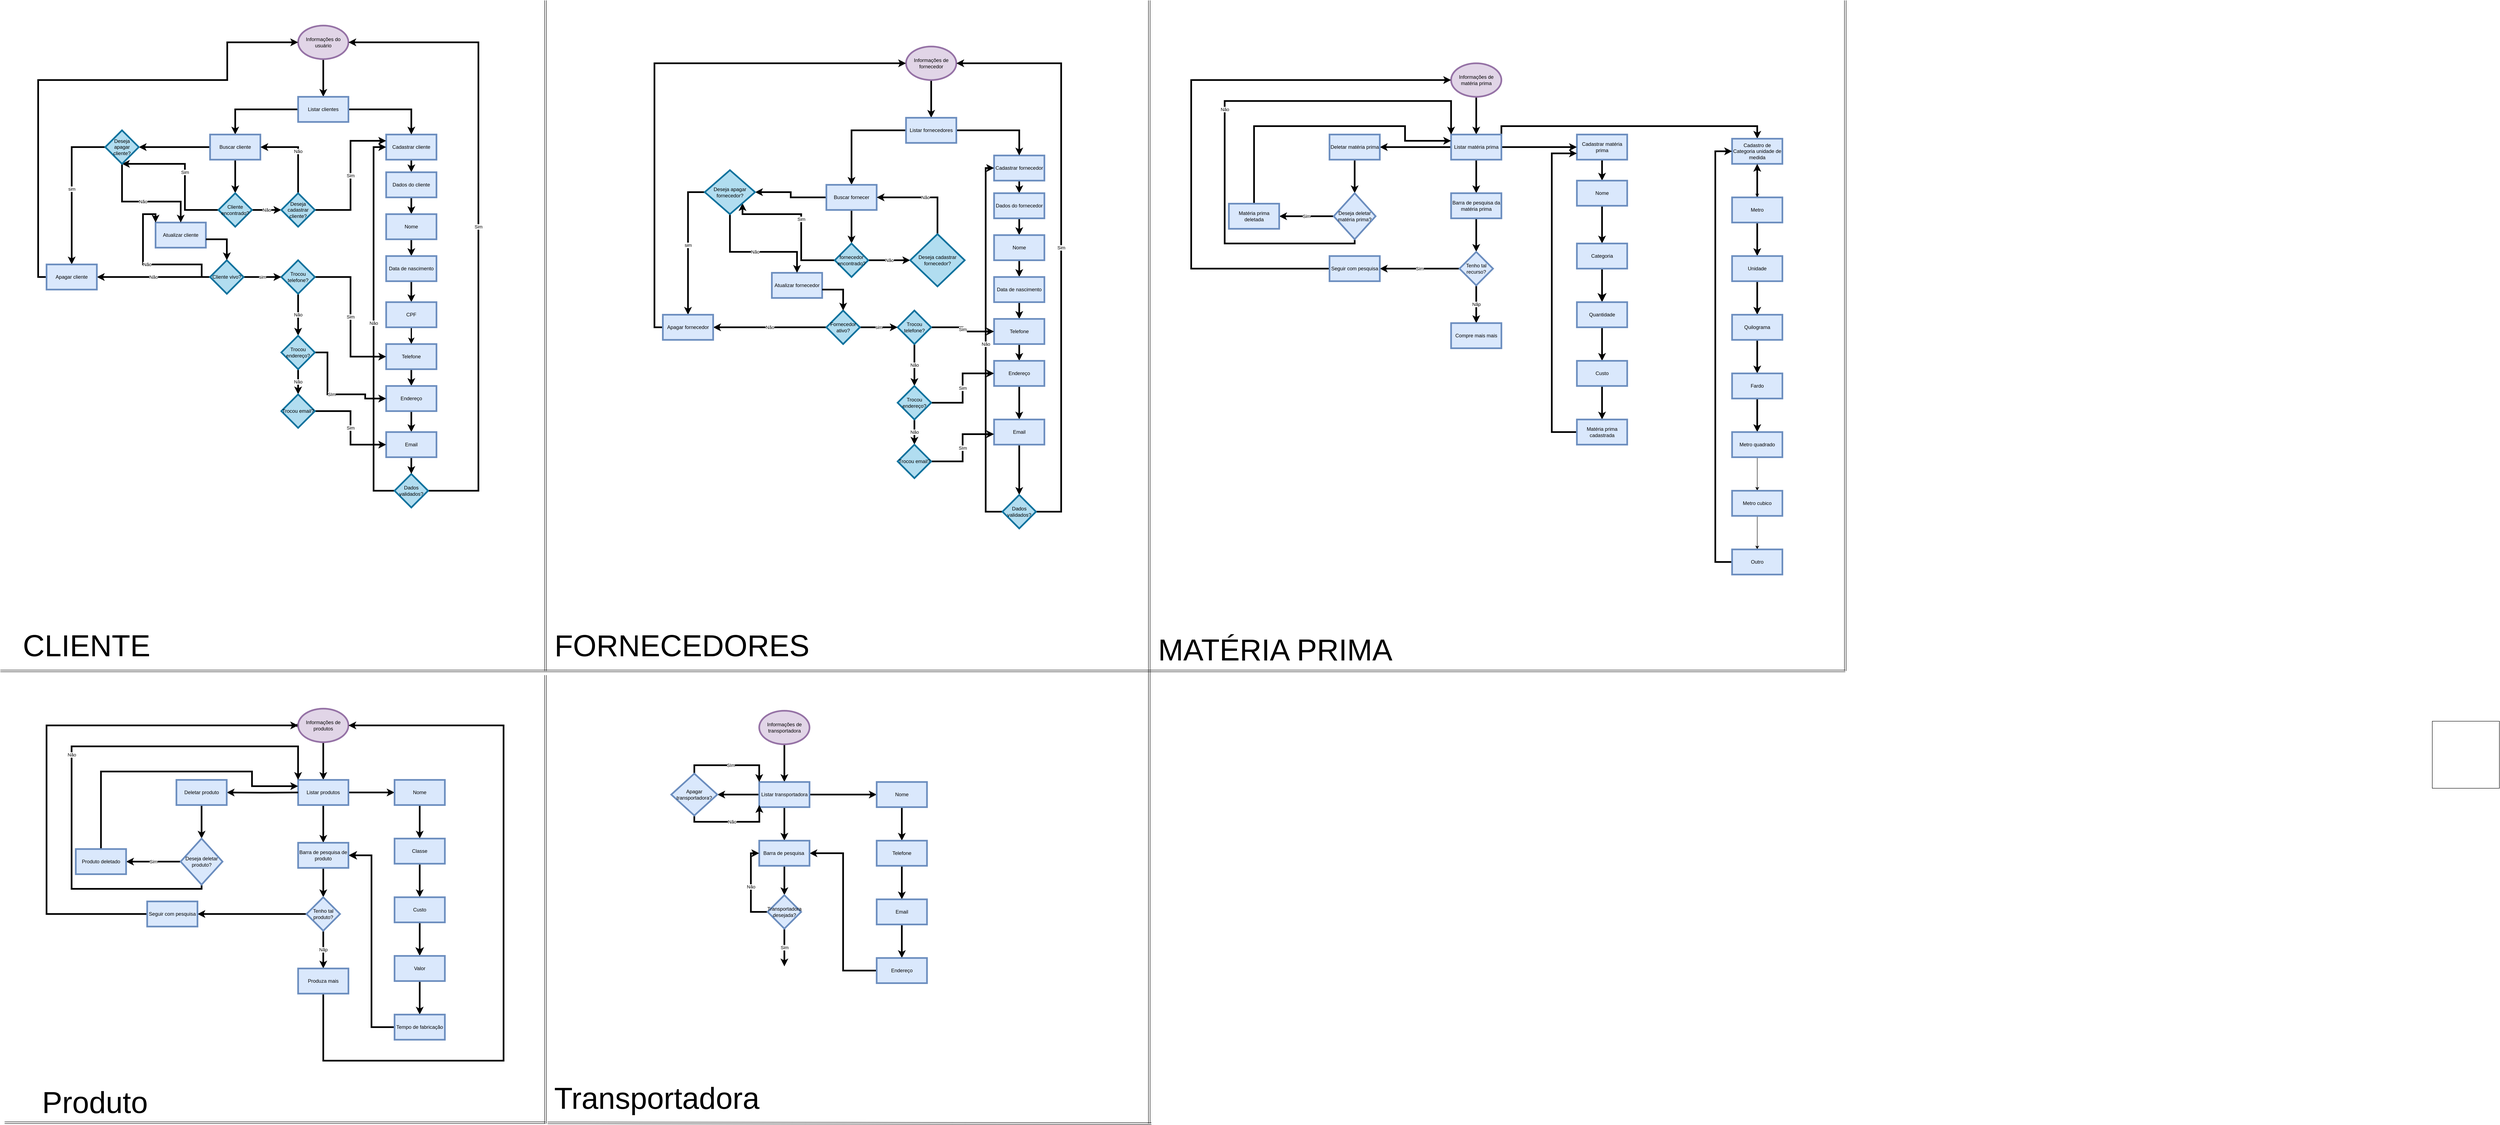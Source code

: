 <mxfile version="24.5.4" type="device">
  <diagram name="Página-1" id="EUpcBxGOUqpETR9F9uDf">
    <mxGraphModel dx="11435" dy="6240" grid="1" gridSize="10" guides="1" tooltips="1" connect="1" arrows="1" fold="1" page="1" pageScale="1" pageWidth="1600" pageHeight="900" math="0" shadow="0">
      <root>
        <mxCell id="0" />
        <mxCell id="1" parent="0" />
        <mxCell id="CemlTMULlmYV_-oVux1v-20" value="" style="edgeStyle=orthogonalEdgeStyle;rounded=0;orthogonalLoop=1;jettySize=auto;html=1;strokeWidth=4;" parent="1" source="CemlTMULlmYV_-oVux1v-1" target="CemlTMULlmYV_-oVux1v-19" edge="1">
          <mxGeometry relative="1" as="geometry" />
        </mxCell>
        <mxCell id="CemlTMULlmYV_-oVux1v-1" value="Informações do usuário" style="ellipse;whiteSpace=wrap;html=1;strokeWidth=4;fillColor=#e1d5e7;strokeColor=#9673a6;" parent="1" vertex="1">
          <mxGeometry x="-2490" y="-1740" width="120" height="80" as="geometry" />
        </mxCell>
        <mxCell id="CemlTMULlmYV_-oVux1v-6" value="" style="edgeStyle=orthogonalEdgeStyle;rounded=0;orthogonalLoop=1;jettySize=auto;html=1;strokeWidth=4;" parent="1" source="CemlTMULlmYV_-oVux1v-3" target="CemlTMULlmYV_-oVux1v-5" edge="1">
          <mxGeometry relative="1" as="geometry" />
        </mxCell>
        <mxCell id="CemlTMULlmYV_-oVux1v-3" value="Cadastrar cliente" style="rounded=0;whiteSpace=wrap;html=1;strokeWidth=4;fillColor=#dae8fc;strokeColor=#6c8ebf;" parent="1" vertex="1">
          <mxGeometry x="-2280" y="-1480" width="120" height="60" as="geometry" />
        </mxCell>
        <mxCell id="CemlTMULlmYV_-oVux1v-8" value="" style="edgeStyle=orthogonalEdgeStyle;rounded=0;orthogonalLoop=1;jettySize=auto;html=1;strokeWidth=4;" parent="1" source="CemlTMULlmYV_-oVux1v-5" target="CemlTMULlmYV_-oVux1v-7" edge="1">
          <mxGeometry relative="1" as="geometry" />
        </mxCell>
        <mxCell id="CemlTMULlmYV_-oVux1v-5" value="Dados do cliente" style="whiteSpace=wrap;html=1;rounded=0;strokeWidth=4;fillColor=#dae8fc;strokeColor=#6c8ebf;" parent="1" vertex="1">
          <mxGeometry x="-2280" y="-1390" width="120" height="60" as="geometry" />
        </mxCell>
        <mxCell id="CemlTMULlmYV_-oVux1v-10" value="" style="edgeStyle=orthogonalEdgeStyle;rounded=0;orthogonalLoop=1;jettySize=auto;html=1;strokeWidth=4;" parent="1" source="CemlTMULlmYV_-oVux1v-7" target="CemlTMULlmYV_-oVux1v-9" edge="1">
          <mxGeometry relative="1" as="geometry" />
        </mxCell>
        <mxCell id="CemlTMULlmYV_-oVux1v-7" value="Nome" style="whiteSpace=wrap;html=1;rounded=0;strokeWidth=4;fillColor=#dae8fc;strokeColor=#6c8ebf;" parent="1" vertex="1">
          <mxGeometry x="-2280" y="-1290" width="120" height="60" as="geometry" />
        </mxCell>
        <mxCell id="CemlTMULlmYV_-oVux1v-12" value="" style="edgeStyle=orthogonalEdgeStyle;rounded=0;orthogonalLoop=1;jettySize=auto;html=1;strokeWidth=4;entryX=0.5;entryY=0;entryDx=0;entryDy=0;" parent="1" source="CemlTMULlmYV_-oVux1v-9" target="SpU1hAjLrxKGKZGO7UdS-1" edge="1">
          <mxGeometry relative="1" as="geometry">
            <mxPoint x="-2220" y="-1110" as="targetPoint" />
          </mxGeometry>
        </mxCell>
        <mxCell id="CemlTMULlmYV_-oVux1v-9" value="Data de nascimento" style="whiteSpace=wrap;html=1;rounded=0;strokeWidth=4;fillColor=#dae8fc;strokeColor=#6c8ebf;" parent="1" vertex="1">
          <mxGeometry x="-2280" y="-1190" width="120" height="60" as="geometry" />
        </mxCell>
        <mxCell id="CemlTMULlmYV_-oVux1v-16" value="" style="edgeStyle=orthogonalEdgeStyle;rounded=0;orthogonalLoop=1;jettySize=auto;html=1;strokeWidth=4;" parent="1" source="CemlTMULlmYV_-oVux1v-11" target="CemlTMULlmYV_-oVux1v-15" edge="1">
          <mxGeometry relative="1" as="geometry" />
        </mxCell>
        <mxCell id="CemlTMULlmYV_-oVux1v-11" value="Telefone" style="whiteSpace=wrap;html=1;rounded=0;strokeWidth=4;fillColor=#dae8fc;strokeColor=#6c8ebf;" parent="1" vertex="1">
          <mxGeometry x="-2280" y="-980" width="120" height="60" as="geometry" />
        </mxCell>
        <mxCell id="CemlTMULlmYV_-oVux1v-39" value="" style="edgeStyle=orthogonalEdgeStyle;rounded=0;orthogonalLoop=1;jettySize=auto;html=1;strokeWidth=4;" parent="1" source="CemlTMULlmYV_-oVux1v-15" target="CemlTMULlmYV_-oVux1v-38" edge="1">
          <mxGeometry relative="1" as="geometry" />
        </mxCell>
        <mxCell id="CemlTMULlmYV_-oVux1v-15" value="Endereço" style="whiteSpace=wrap;html=1;rounded=0;strokeWidth=4;fillColor=#dae8fc;strokeColor=#6c8ebf;" parent="1" vertex="1">
          <mxGeometry x="-2280" y="-880" width="120" height="60" as="geometry" />
        </mxCell>
        <mxCell id="CemlTMULlmYV_-oVux1v-21" style="edgeStyle=orthogonalEdgeStyle;rounded=0;orthogonalLoop=1;jettySize=auto;html=1;strokeWidth=4;" parent="1" source="CemlTMULlmYV_-oVux1v-19" target="CemlTMULlmYV_-oVux1v-3" edge="1">
          <mxGeometry relative="1" as="geometry" />
        </mxCell>
        <mxCell id="CemlTMULlmYV_-oVux1v-29" value="" style="edgeStyle=orthogonalEdgeStyle;rounded=0;orthogonalLoop=1;jettySize=auto;html=1;strokeWidth=4;" parent="1" source="CemlTMULlmYV_-oVux1v-19" target="CemlTMULlmYV_-oVux1v-28" edge="1">
          <mxGeometry relative="1" as="geometry" />
        </mxCell>
        <mxCell id="CemlTMULlmYV_-oVux1v-19" value="Listar clientes" style="whiteSpace=wrap;html=1;strokeWidth=4;fillColor=#dae8fc;strokeColor=#6c8ebf;" parent="1" vertex="1">
          <mxGeometry x="-2490" y="-1570" width="120" height="60" as="geometry" />
        </mxCell>
        <mxCell id="CemlTMULlmYV_-oVux1v-25" value="Sim" style="edgeStyle=orthogonalEdgeStyle;rounded=0;orthogonalLoop=1;jettySize=auto;html=1;exitX=1;exitY=0.5;exitDx=0;exitDy=0;entryX=1;entryY=0.5;entryDx=0;entryDy=0;strokeWidth=4;" parent="1" source="CemlTMULlmYV_-oVux1v-22" target="CemlTMULlmYV_-oVux1v-1" edge="1">
          <mxGeometry relative="1" as="geometry">
            <mxPoint x="-2210" y="-620" as="sourcePoint" />
            <mxPoint x="-2360" y="-1590" as="targetPoint" />
            <Array as="points">
              <mxPoint x="-2060" y="-630" />
              <mxPoint x="-2060" y="-1700" />
            </Array>
          </mxGeometry>
        </mxCell>
        <mxCell id="CemlTMULlmYV_-oVux1v-26" value="Não" style="edgeStyle=orthogonalEdgeStyle;rounded=0;orthogonalLoop=1;jettySize=auto;html=1;entryX=0;entryY=0.5;entryDx=0;entryDy=0;strokeWidth=4;" parent="1" source="CemlTMULlmYV_-oVux1v-22" target="CemlTMULlmYV_-oVux1v-3" edge="1">
          <mxGeometry relative="1" as="geometry">
            <Array as="points">
              <mxPoint x="-2310" y="-630" />
              <mxPoint x="-2310" y="-1450" />
            </Array>
          </mxGeometry>
        </mxCell>
        <mxCell id="CemlTMULlmYV_-oVux1v-22" value="Dados validados?" style="rhombus;whiteSpace=wrap;html=1;rounded=0;strokeWidth=4;fillColor=#b1ddf0;strokeColor=#10739e;" parent="1" vertex="1">
          <mxGeometry x="-2260" y="-670" width="80" height="80" as="geometry" />
        </mxCell>
        <mxCell id="CemlTMULlmYV_-oVux1v-31" value="" style="edgeStyle=orthogonalEdgeStyle;rounded=0;orthogonalLoop=1;jettySize=auto;html=1;strokeWidth=4;" parent="1" source="CemlTMULlmYV_-oVux1v-28" target="CemlTMULlmYV_-oVux1v-30" edge="1">
          <mxGeometry relative="1" as="geometry" />
        </mxCell>
        <mxCell id="4PaOuzGXjHupEkJELav9-7" value="sim" style="edgeStyle=orthogonalEdgeStyle;rounded=0;orthogonalLoop=1;jettySize=auto;html=1;entryX=0.5;entryY=0;entryDx=0;entryDy=0;exitX=0;exitY=0.5;exitDx=0;exitDy=0;strokeWidth=4;" parent="1" source="4PaOuzGXjHupEkJELav9-10" target="4PaOuzGXjHupEkJELav9-5" edge="1">
          <mxGeometry relative="1" as="geometry">
            <mxPoint x="-2760" y="-1450" as="sourcePoint" />
          </mxGeometry>
        </mxCell>
        <mxCell id="4PaOuzGXjHupEkJELav9-11" value="" style="edgeStyle=orthogonalEdgeStyle;rounded=0;orthogonalLoop=1;jettySize=auto;html=1;strokeWidth=4;" parent="1" source="CemlTMULlmYV_-oVux1v-28" target="4PaOuzGXjHupEkJELav9-10" edge="1">
          <mxGeometry relative="1" as="geometry" />
        </mxCell>
        <mxCell id="CemlTMULlmYV_-oVux1v-28" value="Buscar cliente" style="whiteSpace=wrap;html=1;strokeWidth=4;fillColor=#dae8fc;strokeColor=#6c8ebf;" parent="1" vertex="1">
          <mxGeometry x="-2700" y="-1480" width="120" height="60" as="geometry" />
        </mxCell>
        <mxCell id="CemlTMULlmYV_-oVux1v-33" value="Não" style="edgeStyle=orthogonalEdgeStyle;rounded=0;orthogonalLoop=1;jettySize=auto;html=1;strokeWidth=4;" parent="1" source="CemlTMULlmYV_-oVux1v-30" target="CemlTMULlmYV_-oVux1v-32" edge="1">
          <mxGeometry relative="1" as="geometry" />
        </mxCell>
        <mxCell id="CemlTMULlmYV_-oVux1v-37" value="Sim" style="edgeStyle=orthogonalEdgeStyle;rounded=0;orthogonalLoop=1;jettySize=auto;html=1;entryX=0.5;entryY=1;entryDx=0;entryDy=0;strokeWidth=4;" parent="1" source="CemlTMULlmYV_-oVux1v-30" target="4PaOuzGXjHupEkJELav9-10" edge="1">
          <mxGeometry relative="1" as="geometry">
            <Array as="points">
              <mxPoint x="-2760" y="-1300" />
              <mxPoint x="-2760" y="-1410" />
            </Array>
          </mxGeometry>
        </mxCell>
        <mxCell id="CemlTMULlmYV_-oVux1v-30" value="Cliente encontrado?" style="rhombus;whiteSpace=wrap;html=1;strokeWidth=4;fillColor=#b1ddf0;strokeColor=#10739e;" parent="1" vertex="1">
          <mxGeometry x="-2680" y="-1340" width="80" height="80" as="geometry" />
        </mxCell>
        <mxCell id="CemlTMULlmYV_-oVux1v-34" value="Sim" style="edgeStyle=orthogonalEdgeStyle;rounded=0;orthogonalLoop=1;jettySize=auto;html=1;entryX=0;entryY=0.25;entryDx=0;entryDy=0;strokeWidth=4;" parent="1" source="CemlTMULlmYV_-oVux1v-32" target="CemlTMULlmYV_-oVux1v-3" edge="1">
          <mxGeometry relative="1" as="geometry" />
        </mxCell>
        <mxCell id="CemlTMULlmYV_-oVux1v-35" value="Não" style="edgeStyle=orthogonalEdgeStyle;rounded=0;orthogonalLoop=1;jettySize=auto;html=1;entryX=1;entryY=0.5;entryDx=0;entryDy=0;strokeWidth=4;" parent="1" source="CemlTMULlmYV_-oVux1v-32" target="CemlTMULlmYV_-oVux1v-28" edge="1">
          <mxGeometry relative="1" as="geometry">
            <Array as="points">
              <mxPoint x="-2490" y="-1450" />
            </Array>
          </mxGeometry>
        </mxCell>
        <mxCell id="CemlTMULlmYV_-oVux1v-32" value="Deseja cadastrar cliente?" style="rhombus;whiteSpace=wrap;html=1;strokeWidth=4;fillColor=#b1ddf0;strokeColor=#10739e;" parent="1" vertex="1">
          <mxGeometry x="-2530" y="-1340" width="80" height="80" as="geometry" />
        </mxCell>
        <mxCell id="CemlTMULlmYV_-oVux1v-36" value="Atualizar cliente" style="whiteSpace=wrap;html=1;strokeWidth=4;fillColor=#dae8fc;strokeColor=#6c8ebf;" parent="1" vertex="1">
          <mxGeometry x="-2830" y="-1270" width="120" height="60" as="geometry" />
        </mxCell>
        <mxCell id="CemlTMULlmYV_-oVux1v-40" style="edgeStyle=orthogonalEdgeStyle;rounded=0;orthogonalLoop=1;jettySize=auto;html=1;strokeWidth=4;" parent="1" source="CemlTMULlmYV_-oVux1v-38" target="CemlTMULlmYV_-oVux1v-22" edge="1">
          <mxGeometry relative="1" as="geometry" />
        </mxCell>
        <mxCell id="CemlTMULlmYV_-oVux1v-38" value="Email" style="whiteSpace=wrap;html=1;rounded=0;strokeWidth=4;fillColor=#dae8fc;strokeColor=#6c8ebf;" parent="1" vertex="1">
          <mxGeometry x="-2280" y="-770" width="120" height="60" as="geometry" />
        </mxCell>
        <mxCell id="CemlTMULlmYV_-oVux1v-43" value="Sim" style="edgeStyle=orthogonalEdgeStyle;rounded=0;orthogonalLoop=1;jettySize=auto;html=1;entryX=0;entryY=0.5;entryDx=0;entryDy=0;strokeWidth=4;" parent="1" source="CemlTMULlmYV_-oVux1v-41" target="CemlTMULlmYV_-oVux1v-11" edge="1">
          <mxGeometry relative="1" as="geometry" />
        </mxCell>
        <mxCell id="CemlTMULlmYV_-oVux1v-51" value="Não" style="edgeStyle=orthogonalEdgeStyle;rounded=0;orthogonalLoop=1;jettySize=auto;html=1;strokeWidth=4;" parent="1" source="CemlTMULlmYV_-oVux1v-41" target="CemlTMULlmYV_-oVux1v-50" edge="1">
          <mxGeometry relative="1" as="geometry" />
        </mxCell>
        <mxCell id="CemlTMULlmYV_-oVux1v-41" value="Trocou telefone?" style="rhombus;whiteSpace=wrap;html=1;strokeWidth=4;fillColor=#b1ddf0;strokeColor=#10739e;" parent="1" vertex="1">
          <mxGeometry x="-2530" y="-1180" width="80" height="80" as="geometry" />
        </mxCell>
        <mxCell id="4PaOuzGXjHupEkJELav9-2" value="sim" style="edgeStyle=orthogonalEdgeStyle;rounded=0;orthogonalLoop=1;jettySize=auto;html=1;entryX=0;entryY=0.5;entryDx=0;entryDy=0;strokeWidth=4;" parent="1" source="CemlTMULlmYV_-oVux1v-48" target="CemlTMULlmYV_-oVux1v-41" edge="1">
          <mxGeometry relative="1" as="geometry" />
        </mxCell>
        <mxCell id="4PaOuzGXjHupEkJELav9-4" value="Não" style="edgeStyle=orthogonalEdgeStyle;rounded=0;orthogonalLoop=1;jettySize=auto;html=1;entryX=1;entryY=0.5;entryDx=0;entryDy=0;strokeWidth=4;" parent="1" source="CemlTMULlmYV_-oVux1v-48" target="4PaOuzGXjHupEkJELav9-5" edge="1">
          <mxGeometry relative="1" as="geometry">
            <mxPoint x="-2660" y="-1020" as="targetPoint" />
          </mxGeometry>
        </mxCell>
        <mxCell id="kBrSuNyGH6U8LEwjODpL-74" value="Não" style="edgeStyle=orthogonalEdgeStyle;rounded=0;orthogonalLoop=1;jettySize=auto;html=1;entryX=0;entryY=0;entryDx=0;entryDy=0;strokeWidth=4;" parent="1" source="CemlTMULlmYV_-oVux1v-48" target="CemlTMULlmYV_-oVux1v-36" edge="1">
          <mxGeometry relative="1" as="geometry">
            <Array as="points">
              <mxPoint x="-2720" y="-1140" />
              <mxPoint x="-2720" y="-1170" />
              <mxPoint x="-2860" y="-1170" />
              <mxPoint x="-2860" y="-1290" />
              <mxPoint x="-2830" y="-1290" />
            </Array>
          </mxGeometry>
        </mxCell>
        <mxCell id="CemlTMULlmYV_-oVux1v-48" value="Cliente vivo?" style="rhombus;whiteSpace=wrap;html=1;strokeWidth=4;fillColor=#b1ddf0;strokeColor=#10739e;" parent="1" vertex="1">
          <mxGeometry x="-2700" y="-1180" width="80" height="80" as="geometry" />
        </mxCell>
        <mxCell id="CemlTMULlmYV_-oVux1v-53" value="Não" style="edgeStyle=orthogonalEdgeStyle;rounded=0;orthogonalLoop=1;jettySize=auto;html=1;strokeWidth=4;" parent="1" source="CemlTMULlmYV_-oVux1v-50" target="CemlTMULlmYV_-oVux1v-52" edge="1">
          <mxGeometry relative="1" as="geometry" />
        </mxCell>
        <mxCell id="CemlTMULlmYV_-oVux1v-54" value="SIm" style="edgeStyle=orthogonalEdgeStyle;rounded=0;orthogonalLoop=1;jettySize=auto;html=1;entryX=0;entryY=0.5;entryDx=0;entryDy=0;strokeWidth=4;" parent="1" source="CemlTMULlmYV_-oVux1v-50" target="CemlTMULlmYV_-oVux1v-15" edge="1">
          <mxGeometry relative="1" as="geometry">
            <Array as="points">
              <mxPoint x="-2420" y="-960" />
              <mxPoint x="-2420" y="-860" />
              <mxPoint x="-2330" y="-860" />
              <mxPoint x="-2330" y="-850" />
            </Array>
          </mxGeometry>
        </mxCell>
        <mxCell id="CemlTMULlmYV_-oVux1v-50" value="Trocou endereço?" style="rhombus;whiteSpace=wrap;html=1;strokeWidth=4;fillColor=#b1ddf0;strokeColor=#10739e;" parent="1" vertex="1">
          <mxGeometry x="-2530" y="-1000" width="80" height="80" as="geometry" />
        </mxCell>
        <mxCell id="CemlTMULlmYV_-oVux1v-55" value="Sim" style="edgeStyle=orthogonalEdgeStyle;rounded=0;orthogonalLoop=1;jettySize=auto;html=1;entryX=0;entryY=0.5;entryDx=0;entryDy=0;strokeWidth=4;" parent="1" source="CemlTMULlmYV_-oVux1v-52" target="CemlTMULlmYV_-oVux1v-38" edge="1">
          <mxGeometry relative="1" as="geometry" />
        </mxCell>
        <mxCell id="CemlTMULlmYV_-oVux1v-52" value="Trocou email?" style="rhombus;whiteSpace=wrap;html=1;strokeWidth=4;fillColor=#b1ddf0;strokeColor=#10739e;" parent="1" vertex="1">
          <mxGeometry x="-2530" y="-860" width="80" height="80" as="geometry" />
        </mxCell>
        <mxCell id="4PaOuzGXjHupEkJELav9-9" style="edgeStyle=orthogonalEdgeStyle;rounded=0;orthogonalLoop=1;jettySize=auto;html=1;exitX=0;exitY=0.5;exitDx=0;exitDy=0;entryX=0;entryY=0.5;entryDx=0;entryDy=0;strokeWidth=4;" parent="1" source="4PaOuzGXjHupEkJELav9-5" target="CemlTMULlmYV_-oVux1v-1" edge="1">
          <mxGeometry relative="1" as="geometry">
            <mxPoint x="-2660" y="-1580" as="targetPoint" />
            <Array as="points">
              <mxPoint x="-3110" y="-1140" />
              <mxPoint x="-3110" y="-1610" />
              <mxPoint x="-2659" y="-1610" />
              <mxPoint x="-2659" y="-1700" />
            </Array>
          </mxGeometry>
        </mxCell>
        <mxCell id="4PaOuzGXjHupEkJELav9-5" value="Apagar cliente" style="rounded=0;whiteSpace=wrap;html=1;strokeWidth=4;fillColor=#dae8fc;strokeColor=#6c8ebf;" parent="1" vertex="1">
          <mxGeometry x="-3090" y="-1170" width="120" height="60" as="geometry" />
        </mxCell>
        <mxCell id="4PaOuzGXjHupEkJELav9-8" style="edgeStyle=orthogonalEdgeStyle;rounded=0;orthogonalLoop=1;jettySize=auto;html=1;entryX=0.5;entryY=0;entryDx=0;entryDy=0;strokeWidth=4;" parent="1" source="CemlTMULlmYV_-oVux1v-36" target="CemlTMULlmYV_-oVux1v-48" edge="1">
          <mxGeometry relative="1" as="geometry">
            <Array as="points">
              <mxPoint x="-2660" y="-1230" />
            </Array>
          </mxGeometry>
        </mxCell>
        <mxCell id="4PaOuzGXjHupEkJELav9-16" value="Não" style="edgeStyle=orthogonalEdgeStyle;rounded=0;orthogonalLoop=1;jettySize=auto;html=1;entryX=0.5;entryY=0;entryDx=0;entryDy=0;strokeWidth=4;" parent="1" source="4PaOuzGXjHupEkJELav9-10" target="CemlTMULlmYV_-oVux1v-36" edge="1">
          <mxGeometry relative="1" as="geometry">
            <Array as="points">
              <mxPoint x="-2910" y="-1320" />
              <mxPoint x="-2770" y="-1320" />
            </Array>
          </mxGeometry>
        </mxCell>
        <mxCell id="4PaOuzGXjHupEkJELav9-10" value="Deseja apagar cliente?" style="rhombus;whiteSpace=wrap;html=1;strokeWidth=4;fillColor=#b1ddf0;strokeColor=#10739e;" parent="1" vertex="1">
          <mxGeometry x="-2950" y="-1490" width="80" height="80" as="geometry" />
        </mxCell>
        <mxCell id="_C0sPwC-U41lUc34VdJf-2" value="" style="whiteSpace=wrap;html=1;aspect=fixed;" parent="1" vertex="1">
          <mxGeometry x="2600" y="-80" width="160" height="160" as="geometry" />
        </mxCell>
        <mxCell id="_C0sPwC-U41lUc34VdJf-5" value="" style="shape=link;html=1;rounded=0;" parent="1" edge="1">
          <mxGeometry width="100" relative="1" as="geometry">
            <mxPoint x="-1900" y="-200" as="sourcePoint" />
            <mxPoint x="-1900" y="-1800" as="targetPoint" />
          </mxGeometry>
        </mxCell>
        <mxCell id="_C0sPwC-U41lUc34VdJf-7" value="" style="shape=link;html=1;rounded=0;" parent="1" edge="1">
          <mxGeometry width="100" relative="1" as="geometry">
            <mxPoint x="-3200" y="-200" as="sourcePoint" />
            <mxPoint x="-1890" y="-200" as="targetPoint" />
          </mxGeometry>
        </mxCell>
        <mxCell id="kBrSuNyGH6U8LEwjODpL-21" style="edgeStyle=orthogonalEdgeStyle;rounded=0;orthogonalLoop=1;jettySize=auto;html=1;entryX=0.5;entryY=0;entryDx=0;entryDy=0;strokeWidth=4;" parent="1" source="_C0sPwC-U41lUc34VdJf-8" target="kBrSuNyGH6U8LEwjODpL-20" edge="1">
          <mxGeometry relative="1" as="geometry" />
        </mxCell>
        <mxCell id="_C0sPwC-U41lUc34VdJf-8" value="Informações de fornecedor" style="ellipse;whiteSpace=wrap;html=1;strokeWidth=4;fillColor=#e1d5e7;strokeColor=#9673a6;" parent="1" vertex="1">
          <mxGeometry x="-1040.14" y="-1690" width="120" height="80" as="geometry" />
        </mxCell>
        <mxCell id="kBrSuNyGH6U8LEwjODpL-1" value="" style="edgeStyle=orthogonalEdgeStyle;rounded=0;orthogonalLoop=1;jettySize=auto;html=1;strokeWidth=4;" parent="1" source="kBrSuNyGH6U8LEwjODpL-2" target="kBrSuNyGH6U8LEwjODpL-4" edge="1">
          <mxGeometry relative="1" as="geometry" />
        </mxCell>
        <mxCell id="kBrSuNyGH6U8LEwjODpL-2" value="Cadastrar fornecedor" style="rounded=0;whiteSpace=wrap;html=1;strokeWidth=4;fillColor=#dae8fc;strokeColor=#6c8ebf;" parent="1" vertex="1">
          <mxGeometry x="-830.14" y="-1430" width="120" height="60" as="geometry" />
        </mxCell>
        <mxCell id="kBrSuNyGH6U8LEwjODpL-3" value="" style="edgeStyle=orthogonalEdgeStyle;rounded=0;orthogonalLoop=1;jettySize=auto;html=1;strokeWidth=4;" parent="1" source="kBrSuNyGH6U8LEwjODpL-4" target="kBrSuNyGH6U8LEwjODpL-6" edge="1">
          <mxGeometry relative="1" as="geometry" />
        </mxCell>
        <mxCell id="kBrSuNyGH6U8LEwjODpL-4" value="Dados do fornecedor" style="whiteSpace=wrap;html=1;rounded=0;strokeWidth=4;fillColor=#dae8fc;strokeColor=#6c8ebf;" parent="1" vertex="1">
          <mxGeometry x="-830.14" y="-1340" width="120" height="60" as="geometry" />
        </mxCell>
        <mxCell id="kBrSuNyGH6U8LEwjODpL-5" value="" style="edgeStyle=orthogonalEdgeStyle;rounded=0;orthogonalLoop=1;jettySize=auto;html=1;strokeWidth=4;" parent="1" source="kBrSuNyGH6U8LEwjODpL-6" target="kBrSuNyGH6U8LEwjODpL-8" edge="1">
          <mxGeometry relative="1" as="geometry" />
        </mxCell>
        <mxCell id="kBrSuNyGH6U8LEwjODpL-6" value="Nome" style="whiteSpace=wrap;html=1;rounded=0;strokeWidth=4;fillColor=#dae8fc;strokeColor=#6c8ebf;" parent="1" vertex="1">
          <mxGeometry x="-830.14" y="-1240" width="120" height="60" as="geometry" />
        </mxCell>
        <mxCell id="kBrSuNyGH6U8LEwjODpL-7" value="" style="edgeStyle=orthogonalEdgeStyle;rounded=0;orthogonalLoop=1;jettySize=auto;html=1;strokeWidth=4;" parent="1" source="kBrSuNyGH6U8LEwjODpL-8" target="kBrSuNyGH6U8LEwjODpL-10" edge="1">
          <mxGeometry relative="1" as="geometry" />
        </mxCell>
        <mxCell id="kBrSuNyGH6U8LEwjODpL-8" value="Data de nascimento" style="whiteSpace=wrap;html=1;rounded=0;strokeWidth=4;fillColor=#dae8fc;strokeColor=#6c8ebf;" parent="1" vertex="1">
          <mxGeometry x="-830.14" y="-1140" width="120" height="60" as="geometry" />
        </mxCell>
        <mxCell id="kBrSuNyGH6U8LEwjODpL-9" value="" style="edgeStyle=orthogonalEdgeStyle;rounded=0;orthogonalLoop=1;jettySize=auto;html=1;strokeWidth=4;" parent="1" source="kBrSuNyGH6U8LEwjODpL-10" target="kBrSuNyGH6U8LEwjODpL-12" edge="1">
          <mxGeometry relative="1" as="geometry" />
        </mxCell>
        <mxCell id="kBrSuNyGH6U8LEwjODpL-10" value="Telefone" style="whiteSpace=wrap;html=1;rounded=0;strokeWidth=4;fillColor=#dae8fc;strokeColor=#6c8ebf;" parent="1" vertex="1">
          <mxGeometry x="-830.14" y="-1040" width="120" height="60" as="geometry" />
        </mxCell>
        <mxCell id="kBrSuNyGH6U8LEwjODpL-11" value="" style="edgeStyle=orthogonalEdgeStyle;rounded=0;orthogonalLoop=1;jettySize=auto;html=1;strokeWidth=4;" parent="1" source="kBrSuNyGH6U8LEwjODpL-12" target="kBrSuNyGH6U8LEwjODpL-16" edge="1">
          <mxGeometry relative="1" as="geometry" />
        </mxCell>
        <mxCell id="kBrSuNyGH6U8LEwjODpL-12" value="Endereço" style="whiteSpace=wrap;html=1;rounded=0;strokeWidth=4;fillColor=#dae8fc;strokeColor=#6c8ebf;" parent="1" vertex="1">
          <mxGeometry x="-830.14" y="-940" width="120" height="60" as="geometry" />
        </mxCell>
        <mxCell id="kBrSuNyGH6U8LEwjODpL-13" style="edgeStyle=orthogonalEdgeStyle;rounded=0;orthogonalLoop=1;jettySize=auto;html=1;exitX=1;exitY=0.5;exitDx=0;exitDy=0;strokeWidth=4;" parent="1" source="kBrSuNyGH6U8LEwjODpL-20" target="kBrSuNyGH6U8LEwjODpL-2" edge="1">
          <mxGeometry relative="1" as="geometry">
            <mxPoint x="-920.14" y="-1670" as="sourcePoint" />
          </mxGeometry>
        </mxCell>
        <mxCell id="kBrSuNyGH6U8LEwjODpL-15" style="edgeStyle=orthogonalEdgeStyle;rounded=0;orthogonalLoop=1;jettySize=auto;html=1;entryX=0.5;entryY=0;entryDx=0;entryDy=0;strokeWidth=4;" parent="1" source="kBrSuNyGH6U8LEwjODpL-16" target="kBrSuNyGH6U8LEwjODpL-22" edge="1">
          <mxGeometry relative="1" as="geometry">
            <mxPoint x="-770.14" y="-685" as="targetPoint" />
          </mxGeometry>
        </mxCell>
        <mxCell id="kBrSuNyGH6U8LEwjODpL-16" value="Email" style="whiteSpace=wrap;html=1;rounded=0;strokeWidth=4;fillColor=#dae8fc;strokeColor=#6c8ebf;" parent="1" vertex="1">
          <mxGeometry x="-830.14" y="-800" width="120" height="60" as="geometry" />
        </mxCell>
        <mxCell id="kBrSuNyGH6U8LEwjODpL-69" style="edgeStyle=orthogonalEdgeStyle;rounded=0;orthogonalLoop=1;jettySize=auto;html=1;entryX=0.5;entryY=0;entryDx=0;entryDy=0;strokeWidth=4;" parent="1" source="kBrSuNyGH6U8LEwjODpL-20" target="kBrSuNyGH6U8LEwjODpL-50" edge="1">
          <mxGeometry relative="1" as="geometry" />
        </mxCell>
        <mxCell id="kBrSuNyGH6U8LEwjODpL-20" value="Listar fornecedores" style="whiteSpace=wrap;html=1;strokeWidth=4;fillColor=#dae8fc;strokeColor=#6c8ebf;" parent="1" vertex="1">
          <mxGeometry x="-1040.14" y="-1520" width="120" height="60" as="geometry" />
        </mxCell>
        <mxCell id="kBrSuNyGH6U8LEwjODpL-23" value="Sim" style="edgeStyle=orthogonalEdgeStyle;rounded=0;orthogonalLoop=1;jettySize=auto;html=1;entryX=1;entryY=0.5;entryDx=0;entryDy=0;strokeWidth=4;" parent="1" source="kBrSuNyGH6U8LEwjODpL-22" target="_C0sPwC-U41lUc34VdJf-8" edge="1">
          <mxGeometry relative="1" as="geometry">
            <Array as="points">
              <mxPoint x="-670.14" y="-580" />
              <mxPoint x="-670.14" y="-1650" />
            </Array>
          </mxGeometry>
        </mxCell>
        <mxCell id="kBrSuNyGH6U8LEwjODpL-24" value="Não" style="edgeStyle=orthogonalEdgeStyle;rounded=0;orthogonalLoop=1;jettySize=auto;html=1;entryX=0;entryY=0.5;entryDx=0;entryDy=0;strokeWidth=4;" parent="1" source="kBrSuNyGH6U8LEwjODpL-22" target="kBrSuNyGH6U8LEwjODpL-2" edge="1">
          <mxGeometry relative="1" as="geometry">
            <Array as="points">
              <mxPoint x="-850.14" y="-580" />
              <mxPoint x="-850.14" y="-1400" />
            </Array>
          </mxGeometry>
        </mxCell>
        <mxCell id="kBrSuNyGH6U8LEwjODpL-22" value="Dados validados?" style="rhombus;whiteSpace=wrap;html=1;rounded=0;strokeWidth=4;fillColor=#b1ddf0;strokeColor=#10739e;" parent="1" vertex="1">
          <mxGeometry x="-810.14" y="-620" width="80" height="80" as="geometry" />
        </mxCell>
        <mxCell id="kBrSuNyGH6U8LEwjODpL-47" value="" style="edgeStyle=orthogonalEdgeStyle;rounded=0;orthogonalLoop=1;jettySize=auto;html=1;strokeWidth=4;" parent="1" source="kBrSuNyGH6U8LEwjODpL-50" target="kBrSuNyGH6U8LEwjODpL-53" edge="1">
          <mxGeometry relative="1" as="geometry" />
        </mxCell>
        <mxCell id="kBrSuNyGH6U8LEwjODpL-48" value="sim" style="edgeStyle=orthogonalEdgeStyle;rounded=0;orthogonalLoop=1;jettySize=auto;html=1;entryX=0.5;entryY=0;entryDx=0;entryDy=0;exitX=0;exitY=0.5;exitDx=0;exitDy=0;strokeWidth=4;" parent="1" source="kBrSuNyGH6U8LEwjODpL-68" target="kBrSuNyGH6U8LEwjODpL-65" edge="1">
          <mxGeometry relative="1" as="geometry">
            <mxPoint x="-1290.14" y="-1330" as="sourcePoint" />
          </mxGeometry>
        </mxCell>
        <mxCell id="kBrSuNyGH6U8LEwjODpL-49" value="" style="edgeStyle=orthogonalEdgeStyle;rounded=0;orthogonalLoop=1;jettySize=auto;html=1;strokeWidth=4;" parent="1" source="kBrSuNyGH6U8LEwjODpL-50" target="kBrSuNyGH6U8LEwjODpL-68" edge="1">
          <mxGeometry relative="1" as="geometry" />
        </mxCell>
        <mxCell id="kBrSuNyGH6U8LEwjODpL-50" value="Buscar fornecer" style="whiteSpace=wrap;html=1;strokeWidth=4;fillColor=#dae8fc;strokeColor=#6c8ebf;" parent="1" vertex="1">
          <mxGeometry x="-1230.14" y="-1360" width="120" height="60" as="geometry" />
        </mxCell>
        <mxCell id="kBrSuNyGH6U8LEwjODpL-51" value="Não" style="edgeStyle=orthogonalEdgeStyle;rounded=0;orthogonalLoop=1;jettySize=auto;html=1;strokeWidth=4;" parent="1" source="kBrSuNyGH6U8LEwjODpL-53" target="kBrSuNyGH6U8LEwjODpL-55" edge="1">
          <mxGeometry relative="1" as="geometry" />
        </mxCell>
        <mxCell id="kBrSuNyGH6U8LEwjODpL-52" value="Sim" style="edgeStyle=orthogonalEdgeStyle;rounded=0;orthogonalLoop=1;jettySize=auto;html=1;entryX=1;entryY=1;entryDx=0;entryDy=0;strokeWidth=4;" parent="1" source="kBrSuNyGH6U8LEwjODpL-53" target="kBrSuNyGH6U8LEwjODpL-68" edge="1">
          <mxGeometry relative="1" as="geometry">
            <Array as="points">
              <mxPoint x="-1290.14" y="-1180" />
              <mxPoint x="-1290.14" y="-1290" />
              <mxPoint x="-1430.14" y="-1290" />
            </Array>
          </mxGeometry>
        </mxCell>
        <mxCell id="kBrSuNyGH6U8LEwjODpL-53" value="fornecedor encontrado?" style="rhombus;whiteSpace=wrap;html=1;strokeWidth=4;fillColor=#b1ddf0;strokeColor=#10739e;" parent="1" vertex="1">
          <mxGeometry x="-1210.14" y="-1220" width="80" height="80" as="geometry" />
        </mxCell>
        <mxCell id="kBrSuNyGH6U8LEwjODpL-54" value="Não" style="edgeStyle=orthogonalEdgeStyle;rounded=0;orthogonalLoop=1;jettySize=auto;html=1;entryX=1;entryY=0.5;entryDx=0;entryDy=0;exitX=0.5;exitY=0;exitDx=0;exitDy=0;strokeWidth=4;" parent="1" source="kBrSuNyGH6U8LEwjODpL-55" target="kBrSuNyGH6U8LEwjODpL-50" edge="1">
          <mxGeometry relative="1" as="geometry">
            <Array as="points">
              <mxPoint x="-965.14" y="-1330" />
            </Array>
          </mxGeometry>
        </mxCell>
        <mxCell id="kBrSuNyGH6U8LEwjODpL-55" value="Deseja cadastrar fornecedor?" style="rhombus;whiteSpace=wrap;html=1;strokeWidth=4;fillColor=#b1ddf0;strokeColor=#10739e;" parent="1" vertex="1">
          <mxGeometry x="-1030.14" y="-1242.5" width="130" height="125" as="geometry" />
        </mxCell>
        <mxCell id="kBrSuNyGH6U8LEwjODpL-56" value="Atualizar fornecedor" style="whiteSpace=wrap;html=1;strokeWidth=4;fillColor=#dae8fc;strokeColor=#6c8ebf;" parent="1" vertex="1">
          <mxGeometry x="-1360.14" y="-1150" width="120" height="60" as="geometry" />
        </mxCell>
        <mxCell id="kBrSuNyGH6U8LEwjODpL-57" value="Não" style="edgeStyle=orthogonalEdgeStyle;rounded=0;orthogonalLoop=1;jettySize=auto;html=1;strokeWidth=4;" parent="1" source="kBrSuNyGH6U8LEwjODpL-58" target="kBrSuNyGH6U8LEwjODpL-63" edge="1">
          <mxGeometry relative="1" as="geometry" />
        </mxCell>
        <mxCell id="kBrSuNyGH6U8LEwjODpL-72" value="Sim" style="edgeStyle=orthogonalEdgeStyle;rounded=0;orthogonalLoop=1;jettySize=auto;html=1;strokeWidth=4;" parent="1" source="kBrSuNyGH6U8LEwjODpL-58" target="kBrSuNyGH6U8LEwjODpL-10" edge="1">
          <mxGeometry relative="1" as="geometry" />
        </mxCell>
        <mxCell id="kBrSuNyGH6U8LEwjODpL-58" value="Trocou telefone?" style="rhombus;whiteSpace=wrap;html=1;strokeWidth=4;fillColor=#b1ddf0;strokeColor=#10739e;" parent="1" vertex="1">
          <mxGeometry x="-1060.14" y="-1060" width="80" height="80" as="geometry" />
        </mxCell>
        <mxCell id="kBrSuNyGH6U8LEwjODpL-59" value="sim" style="edgeStyle=orthogonalEdgeStyle;rounded=0;orthogonalLoop=1;jettySize=auto;html=1;entryX=0;entryY=0.5;entryDx=0;entryDy=0;strokeWidth=4;" parent="1" source="kBrSuNyGH6U8LEwjODpL-61" target="kBrSuNyGH6U8LEwjODpL-58" edge="1">
          <mxGeometry relative="1" as="geometry" />
        </mxCell>
        <mxCell id="kBrSuNyGH6U8LEwjODpL-60" value="Não" style="edgeStyle=orthogonalEdgeStyle;rounded=0;orthogonalLoop=1;jettySize=auto;html=1;entryX=1;entryY=0.5;entryDx=0;entryDy=0;strokeWidth=4;" parent="1" source="kBrSuNyGH6U8LEwjODpL-61" target="kBrSuNyGH6U8LEwjODpL-65" edge="1">
          <mxGeometry relative="1" as="geometry">
            <mxPoint x="-1190.14" y="-900" as="targetPoint" />
          </mxGeometry>
        </mxCell>
        <mxCell id="kBrSuNyGH6U8LEwjODpL-61" value="Fornecedor ativo?" style="rhombus;whiteSpace=wrap;html=1;strokeWidth=4;fillColor=#b1ddf0;strokeColor=#10739e;" parent="1" vertex="1">
          <mxGeometry x="-1230.14" y="-1060" width="80" height="80" as="geometry" />
        </mxCell>
        <mxCell id="kBrSuNyGH6U8LEwjODpL-62" value="Não" style="edgeStyle=orthogonalEdgeStyle;rounded=0;orthogonalLoop=1;jettySize=auto;html=1;strokeWidth=4;" parent="1" source="kBrSuNyGH6U8LEwjODpL-63" target="kBrSuNyGH6U8LEwjODpL-64" edge="1">
          <mxGeometry relative="1" as="geometry" />
        </mxCell>
        <mxCell id="kBrSuNyGH6U8LEwjODpL-71" value="Sim" style="edgeStyle=orthogonalEdgeStyle;rounded=0;orthogonalLoop=1;jettySize=auto;html=1;entryX=0;entryY=0.5;entryDx=0;entryDy=0;strokeWidth=4;" parent="1" source="kBrSuNyGH6U8LEwjODpL-63" target="kBrSuNyGH6U8LEwjODpL-12" edge="1">
          <mxGeometry relative="1" as="geometry" />
        </mxCell>
        <mxCell id="kBrSuNyGH6U8LEwjODpL-63" value="Trocou endereço?" style="rhombus;whiteSpace=wrap;html=1;strokeWidth=4;fillColor=#b1ddf0;strokeColor=#10739e;" parent="1" vertex="1">
          <mxGeometry x="-1060.14" y="-880" width="80" height="80" as="geometry" />
        </mxCell>
        <mxCell id="kBrSuNyGH6U8LEwjODpL-70" value="SIm" style="edgeStyle=orthogonalEdgeStyle;rounded=0;orthogonalLoop=1;jettySize=auto;html=1;entryX=0;entryY=0.583;entryDx=0;entryDy=0;entryPerimeter=0;strokeWidth=4;" parent="1" source="kBrSuNyGH6U8LEwjODpL-64" target="kBrSuNyGH6U8LEwjODpL-16" edge="1">
          <mxGeometry relative="1" as="geometry">
            <mxPoint x="-850.14" y="-765" as="targetPoint" />
          </mxGeometry>
        </mxCell>
        <mxCell id="kBrSuNyGH6U8LEwjODpL-64" value="Trocou email?" style="rhombus;whiteSpace=wrap;html=1;strokeWidth=4;fillColor=#b1ddf0;strokeColor=#10739e;" parent="1" vertex="1">
          <mxGeometry x="-1060.14" y="-740" width="80" height="80" as="geometry" />
        </mxCell>
        <mxCell id="kBrSuNyGH6U8LEwjODpL-76" style="edgeStyle=orthogonalEdgeStyle;rounded=0;orthogonalLoop=1;jettySize=auto;html=1;entryX=0;entryY=0.5;entryDx=0;entryDy=0;strokeWidth=4;" parent="1" source="kBrSuNyGH6U8LEwjODpL-65" target="_C0sPwC-U41lUc34VdJf-8" edge="1">
          <mxGeometry relative="1" as="geometry">
            <Array as="points">
              <mxPoint x="-1640.14" y="-1020" />
              <mxPoint x="-1640.14" y="-1650" />
            </Array>
          </mxGeometry>
        </mxCell>
        <mxCell id="kBrSuNyGH6U8LEwjODpL-65" value="Apagar fornecedor" style="rounded=0;whiteSpace=wrap;html=1;strokeWidth=4;fillColor=#dae8fc;strokeColor=#6c8ebf;" parent="1" vertex="1">
          <mxGeometry x="-1620.14" y="-1050" width="120" height="60" as="geometry" />
        </mxCell>
        <mxCell id="kBrSuNyGH6U8LEwjODpL-66" style="edgeStyle=orthogonalEdgeStyle;rounded=0;orthogonalLoop=1;jettySize=auto;html=1;entryX=0.5;entryY=0;entryDx=0;entryDy=0;strokeWidth=4;" parent="1" source="kBrSuNyGH6U8LEwjODpL-56" target="kBrSuNyGH6U8LEwjODpL-61" edge="1">
          <mxGeometry relative="1" as="geometry">
            <Array as="points">
              <mxPoint x="-1190.14" y="-1110" />
            </Array>
          </mxGeometry>
        </mxCell>
        <mxCell id="kBrSuNyGH6U8LEwjODpL-67" value="Não" style="edgeStyle=orthogonalEdgeStyle;rounded=0;orthogonalLoop=1;jettySize=auto;html=1;entryX=0.5;entryY=0;entryDx=0;entryDy=0;exitX=0.5;exitY=1;exitDx=0;exitDy=0;strokeWidth=4;" parent="1" source="kBrSuNyGH6U8LEwjODpL-68" target="kBrSuNyGH6U8LEwjODpL-56" edge="1">
          <mxGeometry relative="1" as="geometry">
            <Array as="points">
              <mxPoint x="-1460.14" y="-1200" />
              <mxPoint x="-1300.14" y="-1200" />
            </Array>
          </mxGeometry>
        </mxCell>
        <mxCell id="kBrSuNyGH6U8LEwjODpL-68" value="Deseja apagar fornecedor?" style="rhombus;whiteSpace=wrap;html=1;strokeWidth=4;fillColor=#b1ddf0;strokeColor=#10739e;" parent="1" vertex="1">
          <mxGeometry x="-1520.14" y="-1395" width="120" height="105" as="geometry" />
        </mxCell>
        <mxCell id="kBrSuNyGH6U8LEwjODpL-78" value="" style="shape=link;html=1;rounded=0;" parent="1" edge="1">
          <mxGeometry width="100" relative="1" as="geometry">
            <mxPoint x="-1900" y="-200" as="sourcePoint" />
            <mxPoint x="-460" y="-200" as="targetPoint" />
          </mxGeometry>
        </mxCell>
        <mxCell id="kBrSuNyGH6U8LEwjODpL-79" value="" style="shape=link;html=1;rounded=0;" parent="1" edge="1">
          <mxGeometry width="100" relative="1" as="geometry">
            <mxPoint x="-460" y="-200" as="sourcePoint" />
            <mxPoint x="-460" y="-1800" as="targetPoint" />
          </mxGeometry>
        </mxCell>
        <mxCell id="kBrSuNyGH6U8LEwjODpL-80" value="&lt;font style=&quot;font-size: 72px;&quot;&gt;CLIENTE&lt;/font&gt;" style="text;html=1;align=center;verticalAlign=middle;resizable=0;points=[];autosize=1;strokeColor=none;fillColor=none;" parent="1" vertex="1">
          <mxGeometry x="-3160" y="-310" width="330" height="100" as="geometry" />
        </mxCell>
        <mxCell id="kBrSuNyGH6U8LEwjODpL-81" value="&lt;span style=&quot;font-size: 72px;&quot;&gt;FORNECEDORES&lt;/span&gt;" style="text;html=1;align=center;verticalAlign=middle;resizable=0;points=[];autosize=1;strokeColor=none;fillColor=none;" parent="1" vertex="1">
          <mxGeometry x="-1890" y="-310" width="630" height="100" as="geometry" />
        </mxCell>
        <mxCell id="SpU1hAjLrxKGKZGO7UdS-2" style="edgeStyle=orthogonalEdgeStyle;rounded=0;orthogonalLoop=1;jettySize=auto;html=1;exitX=0.5;exitY=1;exitDx=0;exitDy=0;entryX=0.5;entryY=0;entryDx=0;entryDy=0;strokeWidth=3;" parent="1" source="SpU1hAjLrxKGKZGO7UdS-1" target="CemlTMULlmYV_-oVux1v-11" edge="1">
          <mxGeometry relative="1" as="geometry" />
        </mxCell>
        <mxCell id="SpU1hAjLrxKGKZGO7UdS-1" value="CPF" style="whiteSpace=wrap;html=1;rounded=0;strokeWidth=4;fillColor=#dae8fc;strokeColor=#6c8ebf;" parent="1" vertex="1">
          <mxGeometry x="-2280" y="-1080" width="120" height="60" as="geometry" />
        </mxCell>
        <mxCell id="m76DRiM4VOZJg0C9fPhc-106" value="" style="edgeStyle=orthogonalEdgeStyle;rounded=0;orthogonalLoop=1;jettySize=auto;html=1;strokeWidth=4;" parent="1" source="m76DRiM4VOZJg0C9fPhc-50" target="m76DRiM4VOZJg0C9fPhc-105" edge="1">
          <mxGeometry relative="1" as="geometry" />
        </mxCell>
        <mxCell id="m76DRiM4VOZJg0C9fPhc-50" value="Informações de matéria prima" style="ellipse;whiteSpace=wrap;html=1;strokeWidth=4;fillColor=#e1d5e7;strokeColor=#9673a6;" parent="1" vertex="1">
          <mxGeometry x="259.83" y="-1650" width="120" height="80" as="geometry" />
        </mxCell>
        <mxCell id="m76DRiM4VOZJg0C9fPhc-98" value="" style="edgeStyle=orthogonalEdgeStyle;rounded=0;orthogonalLoop=1;jettySize=auto;html=1;strokeWidth=4;" parent="1" source="m76DRiM4VOZJg0C9fPhc-67" target="m76DRiM4VOZJg0C9fPhc-97" edge="1">
          <mxGeometry relative="1" as="geometry" />
        </mxCell>
        <mxCell id="m76DRiM4VOZJg0C9fPhc-67" value="Cadastrar matéria prima" style="whiteSpace=wrap;html=1;strokeWidth=4;fillColor=#dae8fc;strokeColor=#6c8ebf;" parent="1" vertex="1">
          <mxGeometry x="559.86" y="-1480" width="120" height="60" as="geometry" />
        </mxCell>
        <mxCell id="m76DRiM4VOZJg0C9fPhc-100" value="" style="edgeStyle=orthogonalEdgeStyle;rounded=0;orthogonalLoop=1;jettySize=auto;html=1;strokeWidth=4;" parent="1" source="m76DRiM4VOZJg0C9fPhc-97" target="m76DRiM4VOZJg0C9fPhc-99" edge="1">
          <mxGeometry relative="1" as="geometry" />
        </mxCell>
        <mxCell id="m76DRiM4VOZJg0C9fPhc-97" value="Nome" style="whiteSpace=wrap;html=1;fillColor=#dae8fc;strokeColor=#6c8ebf;strokeWidth=4;" parent="1" vertex="1">
          <mxGeometry x="559.86" y="-1370" width="120" height="60" as="geometry" />
        </mxCell>
        <mxCell id="m76DRiM4VOZJg0C9fPhc-102" value="" style="edgeStyle=orthogonalEdgeStyle;rounded=0;orthogonalLoop=1;jettySize=auto;html=1;endSize=9;strokeWidth=4;" parent="1" source="m76DRiM4VOZJg0C9fPhc-99" target="m76DRiM4VOZJg0C9fPhc-101" edge="1">
          <mxGeometry relative="1" as="geometry" />
        </mxCell>
        <mxCell id="m76DRiM4VOZJg0C9fPhc-99" value="Categoria" style="whiteSpace=wrap;html=1;fillColor=#dae8fc;strokeColor=#6c8ebf;strokeWidth=4;" parent="1" vertex="1">
          <mxGeometry x="559.86" y="-1220" width="120" height="60" as="geometry" />
        </mxCell>
        <mxCell id="m76DRiM4VOZJg0C9fPhc-104" value="" style="edgeStyle=orthogonalEdgeStyle;rounded=0;orthogonalLoop=1;jettySize=auto;html=1;strokeWidth=4;" parent="1" source="m76DRiM4VOZJg0C9fPhc-101" target="m76DRiM4VOZJg0C9fPhc-103" edge="1">
          <mxGeometry relative="1" as="geometry" />
        </mxCell>
        <mxCell id="m76DRiM4VOZJg0C9fPhc-101" value="Quantidade" style="whiteSpace=wrap;html=1;fillColor=#dae8fc;strokeColor=#6c8ebf;strokeWidth=4;" parent="1" vertex="1">
          <mxGeometry x="559.86" y="-1080" width="120" height="60" as="geometry" />
        </mxCell>
        <mxCell id="m76DRiM4VOZJg0C9fPhc-118" value="" style="edgeStyle=orthogonalEdgeStyle;rounded=0;orthogonalLoop=1;jettySize=auto;html=1;strokeWidth=4;" parent="1" source="m76DRiM4VOZJg0C9fPhc-103" target="m76DRiM4VOZJg0C9fPhc-117" edge="1">
          <mxGeometry relative="1" as="geometry" />
        </mxCell>
        <mxCell id="m76DRiM4VOZJg0C9fPhc-103" value="Custo" style="whiteSpace=wrap;html=1;fillColor=#dae8fc;strokeColor=#6c8ebf;strokeWidth=4;" parent="1" vertex="1">
          <mxGeometry x="559.86" y="-940" width="120" height="60" as="geometry" />
        </mxCell>
        <mxCell id="m76DRiM4VOZJg0C9fPhc-107" style="edgeStyle=orthogonalEdgeStyle;rounded=0;orthogonalLoop=1;jettySize=auto;html=1;entryX=0;entryY=0.5;entryDx=0;entryDy=0;strokeWidth=4;" parent="1" source="m76DRiM4VOZJg0C9fPhc-105" target="m76DRiM4VOZJg0C9fPhc-67" edge="1">
          <mxGeometry relative="1" as="geometry" />
        </mxCell>
        <mxCell id="m76DRiM4VOZJg0C9fPhc-109" value="" style="edgeStyle=orthogonalEdgeStyle;rounded=0;orthogonalLoop=1;jettySize=auto;html=1;strokeWidth=4;" parent="1" source="m76DRiM4VOZJg0C9fPhc-105" target="m76DRiM4VOZJg0C9fPhc-108" edge="1">
          <mxGeometry relative="1" as="geometry" />
        </mxCell>
        <mxCell id="m76DRiM4VOZJg0C9fPhc-121" value="" style="edgeStyle=orthogonalEdgeStyle;rounded=0;orthogonalLoop=1;jettySize=auto;html=1;strokeWidth=4;" parent="1" source="m76DRiM4VOZJg0C9fPhc-105" target="m76DRiM4VOZJg0C9fPhc-120" edge="1">
          <mxGeometry relative="1" as="geometry" />
        </mxCell>
        <mxCell id="m76DRiM4VOZJg0C9fPhc-215" style="edgeStyle=orthogonalEdgeStyle;rounded=0;orthogonalLoop=1;jettySize=auto;html=1;exitX=0;exitY=1;exitDx=0;exitDy=0;strokeWidth=4;" parent="1" source="m76DRiM4VOZJg0C9fPhc-105" edge="1">
          <mxGeometry relative="1" as="geometry">
            <mxPoint x="990" y="-1470" as="targetPoint" />
            <Array as="points">
              <mxPoint x="380" y="-1500" />
              <mxPoint x="990" y="-1500" />
            </Array>
          </mxGeometry>
        </mxCell>
        <mxCell id="m76DRiM4VOZJg0C9fPhc-105" value="Listar matéria prima" style="whiteSpace=wrap;html=1;fillColor=#dae8fc;strokeColor=#6c8ebf;strokeWidth=4;direction=west;" parent="1" vertex="1">
          <mxGeometry x="259.83" y="-1480" width="120" height="60" as="geometry" />
        </mxCell>
        <mxCell id="m76DRiM4VOZJg0C9fPhc-111" value="" style="edgeStyle=orthogonalEdgeStyle;rounded=0;orthogonalLoop=1;jettySize=auto;html=1;strokeWidth=4;" parent="1" source="m76DRiM4VOZJg0C9fPhc-108" target="m76DRiM4VOZJg0C9fPhc-110" edge="1">
          <mxGeometry relative="1" as="geometry" />
        </mxCell>
        <mxCell id="m76DRiM4VOZJg0C9fPhc-108" value="Deletar matéria prima" style="whiteSpace=wrap;html=1;fillColor=#dae8fc;strokeColor=#6c8ebf;strokeWidth=4;" parent="1" vertex="1">
          <mxGeometry x="-30.14" y="-1480" width="120" height="60" as="geometry" />
        </mxCell>
        <mxCell id="m76DRiM4VOZJg0C9fPhc-113" value="Sim" style="edgeStyle=orthogonalEdgeStyle;rounded=0;orthogonalLoop=1;jettySize=auto;html=1;strokeWidth=4;" parent="1" source="m76DRiM4VOZJg0C9fPhc-110" target="m76DRiM4VOZJg0C9fPhc-112" edge="1">
          <mxGeometry relative="1" as="geometry" />
        </mxCell>
        <mxCell id="m76DRiM4VOZJg0C9fPhc-116" value="Não" style="edgeStyle=orthogonalEdgeStyle;rounded=0;orthogonalLoop=1;jettySize=auto;html=1;strokeWidth=4;entryX=1;entryY=1;entryDx=0;entryDy=0;" parent="1" source="m76DRiM4VOZJg0C9fPhc-110" target="m76DRiM4VOZJg0C9fPhc-105" edge="1">
          <mxGeometry relative="1" as="geometry">
            <mxPoint x="29.865" y="-1125" as="targetPoint" />
            <Array as="points">
              <mxPoint x="29.86" y="-1220" />
              <mxPoint x="-280.14" y="-1220" />
              <mxPoint x="-280.14" y="-1560" />
              <mxPoint x="259.86" y="-1560" />
            </Array>
          </mxGeometry>
        </mxCell>
        <mxCell id="m76DRiM4VOZJg0C9fPhc-110" value="Deseja deletar matéria prima?" style="rhombus;whiteSpace=wrap;html=1;fillColor=#dae8fc;strokeColor=#6c8ebf;strokeWidth=4;" parent="1" vertex="1">
          <mxGeometry x="-20.12" y="-1340" width="99.97" height="110" as="geometry" />
        </mxCell>
        <mxCell id="m76DRiM4VOZJg0C9fPhc-114" style="edgeStyle=orthogonalEdgeStyle;rounded=0;orthogonalLoop=1;jettySize=auto;html=1;entryX=1;entryY=0.75;entryDx=0;entryDy=0;strokeWidth=4;" parent="1" source="m76DRiM4VOZJg0C9fPhc-112" target="m76DRiM4VOZJg0C9fPhc-105" edge="1">
          <mxGeometry relative="1" as="geometry">
            <Array as="points">
              <mxPoint x="-210" y="-1500" />
              <mxPoint x="150" y="-1500" />
              <mxPoint x="150" y="-1465" />
            </Array>
          </mxGeometry>
        </mxCell>
        <mxCell id="m76DRiM4VOZJg0C9fPhc-112" value="Matéria prima deletada" style="whiteSpace=wrap;html=1;fillColor=#dae8fc;strokeColor=#6c8ebf;strokeWidth=4;" parent="1" vertex="1">
          <mxGeometry x="-270.135" y="-1315" width="120" height="60" as="geometry" />
        </mxCell>
        <mxCell id="m76DRiM4VOZJg0C9fPhc-122" style="edgeStyle=orthogonalEdgeStyle;rounded=0;orthogonalLoop=1;jettySize=auto;html=1;entryX=0;entryY=0.75;entryDx=0;entryDy=0;strokeWidth=4;" parent="1" source="m76DRiM4VOZJg0C9fPhc-117" target="m76DRiM4VOZJg0C9fPhc-67" edge="1">
          <mxGeometry relative="1" as="geometry">
            <Array as="points">
              <mxPoint x="500" y="-770" />
              <mxPoint x="500" y="-1435" />
            </Array>
          </mxGeometry>
        </mxCell>
        <mxCell id="m76DRiM4VOZJg0C9fPhc-117" value="Matéria prima cadastrada" style="whiteSpace=wrap;html=1;fillColor=#dae8fc;strokeColor=#6c8ebf;strokeWidth=4;" parent="1" vertex="1">
          <mxGeometry x="559.86" y="-800" width="120" height="60" as="geometry" />
        </mxCell>
        <mxCell id="m76DRiM4VOZJg0C9fPhc-177" value="" style="edgeStyle=orthogonalEdgeStyle;rounded=0;orthogonalLoop=1;jettySize=auto;html=1;strokeWidth=4;" parent="1" source="m76DRiM4VOZJg0C9fPhc-120" target="m76DRiM4VOZJg0C9fPhc-175" edge="1">
          <mxGeometry relative="1" as="geometry" />
        </mxCell>
        <mxCell id="m76DRiM4VOZJg0C9fPhc-120" value="Barra de pesquisa da matéria prima" style="whiteSpace=wrap;html=1;fillColor=#dae8fc;strokeColor=#6c8ebf;strokeWidth=4;" parent="1" vertex="1">
          <mxGeometry x="259.83" y="-1340" width="120" height="60" as="geometry" />
        </mxCell>
        <mxCell id="m76DRiM4VOZJg0C9fPhc-123" value="" style="shape=link;html=1;rounded=0;" parent="1" edge="1">
          <mxGeometry width="100" relative="1" as="geometry">
            <mxPoint x="-460" y="-200" as="sourcePoint" />
            <mxPoint x="1200" y="-200" as="targetPoint" />
          </mxGeometry>
        </mxCell>
        <mxCell id="m76DRiM4VOZJg0C9fPhc-124" value="" style="shape=link;html=1;rounded=0;" parent="1" edge="1">
          <mxGeometry width="100" relative="1" as="geometry">
            <mxPoint x="1200" y="-200" as="sourcePoint" />
            <mxPoint x="1200" y="-1800" as="targetPoint" />
          </mxGeometry>
        </mxCell>
        <mxCell id="m76DRiM4VOZJg0C9fPhc-127" value="&lt;span style=&quot;font-size: 72px;&quot;&gt;MATÉRIA PRIMA&lt;/span&gt;" style="text;html=1;align=center;verticalAlign=middle;resizable=0;points=[];autosize=1;strokeColor=none;fillColor=none;" parent="1" vertex="1">
          <mxGeometry x="-450" y="-300" width="580" height="100" as="geometry" />
        </mxCell>
        <mxCell id="m76DRiM4VOZJg0C9fPhc-130" value="" style="edgeStyle=orthogonalEdgeStyle;rounded=0;orthogonalLoop=1;jettySize=auto;html=1;strokeWidth=4;" parent="1" source="m76DRiM4VOZJg0C9fPhc-128" target="m76DRiM4VOZJg0C9fPhc-129" edge="1">
          <mxGeometry relative="1" as="geometry" />
        </mxCell>
        <mxCell id="m76DRiM4VOZJg0C9fPhc-173" style="edgeStyle=orthogonalEdgeStyle;rounded=0;orthogonalLoop=1;jettySize=auto;html=1;exitX=0;exitY=0.5;exitDx=0;exitDy=0;" parent="1" source="m76DRiM4VOZJg0C9fPhc-128" edge="1">
          <mxGeometry relative="1" as="geometry">
            <mxPoint x="-2500" y="-69.857" as="targetPoint" />
          </mxGeometry>
        </mxCell>
        <mxCell id="m76DRiM4VOZJg0C9fPhc-128" value="Informações de produtos" style="ellipse;whiteSpace=wrap;html=1;strokeWidth=4;fillColor=#e1d5e7;strokeColor=#9673a6;" parent="1" vertex="1">
          <mxGeometry x="-2490" y="-110" width="120" height="80" as="geometry" />
        </mxCell>
        <mxCell id="m76DRiM4VOZJg0C9fPhc-132" value="" style="edgeStyle=orthogonalEdgeStyle;rounded=0;orthogonalLoop=1;jettySize=auto;html=1;strokeWidth=4;" parent="1" source="m76DRiM4VOZJg0C9fPhc-129" target="m76DRiM4VOZJg0C9fPhc-131" edge="1">
          <mxGeometry relative="1" as="geometry" />
        </mxCell>
        <mxCell id="m76DRiM4VOZJg0C9fPhc-151" style="edgeStyle=orthogonalEdgeStyle;rounded=0;orthogonalLoop=1;jettySize=auto;html=1;entryX=0.5;entryY=0;entryDx=0;entryDy=0;strokeWidth=4;" parent="1" source="m76DRiM4VOZJg0C9fPhc-129" target="m76DRiM4VOZJg0C9fPhc-149" edge="1">
          <mxGeometry relative="1" as="geometry" />
        </mxCell>
        <mxCell id="m76DRiM4VOZJg0C9fPhc-129" value="Listar produtos" style="whiteSpace=wrap;html=1;fillColor=#dae8fc;strokeColor=#6c8ebf;strokeWidth=4;" parent="1" vertex="1">
          <mxGeometry x="-2490" y="60" width="120" height="60" as="geometry" />
        </mxCell>
        <mxCell id="m76DRiM4VOZJg0C9fPhc-134" value="" style="edgeStyle=orthogonalEdgeStyle;rounded=0;orthogonalLoop=1;jettySize=auto;html=1;strokeWidth=4;" parent="1" source="m76DRiM4VOZJg0C9fPhc-131" target="m76DRiM4VOZJg0C9fPhc-133" edge="1">
          <mxGeometry relative="1" as="geometry" />
        </mxCell>
        <mxCell id="m76DRiM4VOZJg0C9fPhc-131" value="Nome" style="whiteSpace=wrap;html=1;fillColor=#dae8fc;strokeColor=#6c8ebf;strokeWidth=4;" parent="1" vertex="1">
          <mxGeometry x="-2260" y="60" width="120" height="60" as="geometry" />
        </mxCell>
        <mxCell id="m76DRiM4VOZJg0C9fPhc-136" value="" style="edgeStyle=orthogonalEdgeStyle;rounded=0;orthogonalLoop=1;jettySize=auto;html=1;strokeWidth=4;" parent="1" source="m76DRiM4VOZJg0C9fPhc-133" target="m76DRiM4VOZJg0C9fPhc-135" edge="1">
          <mxGeometry relative="1" as="geometry" />
        </mxCell>
        <mxCell id="m76DRiM4VOZJg0C9fPhc-133" value="Classe" style="whiteSpace=wrap;html=1;fillColor=#dae8fc;strokeColor=#6c8ebf;strokeWidth=4;" parent="1" vertex="1">
          <mxGeometry x="-2260" y="200" width="120" height="60" as="geometry" />
        </mxCell>
        <mxCell id="m76DRiM4VOZJg0C9fPhc-138" value="" style="edgeStyle=orthogonalEdgeStyle;rounded=0;orthogonalLoop=1;jettySize=auto;html=1;endSize=8;strokeWidth=4;" parent="1" source="m76DRiM4VOZJg0C9fPhc-135" target="m76DRiM4VOZJg0C9fPhc-137" edge="1">
          <mxGeometry relative="1" as="geometry" />
        </mxCell>
        <mxCell id="m76DRiM4VOZJg0C9fPhc-135" value="Custo" style="whiteSpace=wrap;html=1;fillColor=#dae8fc;strokeColor=#6c8ebf;strokeWidth=4;" parent="1" vertex="1">
          <mxGeometry x="-2260" y="340" width="120" height="60" as="geometry" />
        </mxCell>
        <mxCell id="m76DRiM4VOZJg0C9fPhc-140" value="" style="edgeStyle=orthogonalEdgeStyle;rounded=0;orthogonalLoop=1;jettySize=auto;html=1;strokeWidth=4;" parent="1" source="m76DRiM4VOZJg0C9fPhc-137" target="m76DRiM4VOZJg0C9fPhc-139" edge="1">
          <mxGeometry relative="1" as="geometry" />
        </mxCell>
        <mxCell id="m76DRiM4VOZJg0C9fPhc-137" value="Valor" style="whiteSpace=wrap;html=1;fillColor=#dae8fc;strokeColor=#6c8ebf;strokeWidth=4;" parent="1" vertex="1">
          <mxGeometry x="-2260" y="480" width="120" height="60" as="geometry" />
        </mxCell>
        <mxCell id="m76DRiM4VOZJg0C9fPhc-160" style="edgeStyle=orthogonalEdgeStyle;rounded=0;orthogonalLoop=1;jettySize=auto;html=1;entryX=1;entryY=0.5;entryDx=0;entryDy=0;endSize=8;strokeWidth=4;" parent="1" source="m76DRiM4VOZJg0C9fPhc-139" target="m76DRiM4VOZJg0C9fPhc-149" edge="1">
          <mxGeometry relative="1" as="geometry" />
        </mxCell>
        <mxCell id="m76DRiM4VOZJg0C9fPhc-139" value="Tempo de fabricação" style="whiteSpace=wrap;html=1;fillColor=#dae8fc;strokeColor=#6c8ebf;strokeWidth=4;" parent="1" vertex="1">
          <mxGeometry x="-2260" y="620" width="120" height="60" as="geometry" />
        </mxCell>
        <mxCell id="m76DRiM4VOZJg0C9fPhc-141" value="" style="edgeStyle=orthogonalEdgeStyle;rounded=0;orthogonalLoop=1;jettySize=auto;html=1;strokeWidth=4;" parent="1" target="m76DRiM4VOZJg0C9fPhc-143" edge="1">
          <mxGeometry relative="1" as="geometry">
            <mxPoint x="-2490.11" y="90" as="sourcePoint" />
          </mxGeometry>
        </mxCell>
        <mxCell id="m76DRiM4VOZJg0C9fPhc-142" value="" style="edgeStyle=orthogonalEdgeStyle;rounded=0;orthogonalLoop=1;jettySize=auto;html=1;strokeWidth=4;" parent="1" source="m76DRiM4VOZJg0C9fPhc-143" target="m76DRiM4VOZJg0C9fPhc-146" edge="1">
          <mxGeometry relative="1" as="geometry" />
        </mxCell>
        <mxCell id="m76DRiM4VOZJg0C9fPhc-143" value="Deletar produto" style="whiteSpace=wrap;html=1;fillColor=#dae8fc;strokeColor=#6c8ebf;strokeWidth=4;" parent="1" vertex="1">
          <mxGeometry x="-2780.25" y="60" width="120" height="60" as="geometry" />
        </mxCell>
        <mxCell id="m76DRiM4VOZJg0C9fPhc-144" value="Sim" style="edgeStyle=orthogonalEdgeStyle;rounded=0;orthogonalLoop=1;jettySize=auto;html=1;strokeWidth=4;" parent="1" source="m76DRiM4VOZJg0C9fPhc-146" target="m76DRiM4VOZJg0C9fPhc-148" edge="1">
          <mxGeometry relative="1" as="geometry" />
        </mxCell>
        <mxCell id="m76DRiM4VOZJg0C9fPhc-145" value="Não" style="edgeStyle=orthogonalEdgeStyle;rounded=0;orthogonalLoop=1;jettySize=auto;html=1;strokeWidth=4;entryX=1;entryY=1;entryDx=0;entryDy=0;" parent="1" source="m76DRiM4VOZJg0C9fPhc-146" edge="1">
          <mxGeometry relative="1" as="geometry">
            <mxPoint x="-2490.11" y="60" as="targetPoint" />
            <Array as="points">
              <mxPoint x="-2720.25" y="320" />
              <mxPoint x="-3030.25" y="320" />
              <mxPoint x="-3030.25" y="-20" />
              <mxPoint x="-2490.25" y="-20" />
            </Array>
          </mxGeometry>
        </mxCell>
        <mxCell id="m76DRiM4VOZJg0C9fPhc-146" value="Deseja deletar produto?" style="rhombus;whiteSpace=wrap;html=1;fillColor=#dae8fc;strokeColor=#6c8ebf;strokeWidth=4;" parent="1" vertex="1">
          <mxGeometry x="-2770.23" y="200" width="99.97" height="110" as="geometry" />
        </mxCell>
        <mxCell id="m76DRiM4VOZJg0C9fPhc-147" style="edgeStyle=orthogonalEdgeStyle;rounded=0;orthogonalLoop=1;jettySize=auto;html=1;entryX=0;entryY=0.25;entryDx=0;entryDy=0;strokeWidth=4;" parent="1" source="m76DRiM4VOZJg0C9fPhc-148" target="m76DRiM4VOZJg0C9fPhc-129" edge="1">
          <mxGeometry relative="1" as="geometry">
            <Array as="points">
              <mxPoint x="-2960" y="40" />
              <mxPoint x="-2600" y="40" />
              <mxPoint x="-2600" y="75" />
            </Array>
          </mxGeometry>
        </mxCell>
        <mxCell id="m76DRiM4VOZJg0C9fPhc-148" value="Produto deletado" style="whiteSpace=wrap;html=1;fillColor=#dae8fc;strokeColor=#6c8ebf;strokeWidth=4;" parent="1" vertex="1">
          <mxGeometry x="-3020.245" y="225" width="120" height="60" as="geometry" />
        </mxCell>
        <mxCell id="m76DRiM4VOZJg0C9fPhc-157" value="" style="edgeStyle=orthogonalEdgeStyle;rounded=0;orthogonalLoop=1;jettySize=auto;html=1;strokeWidth=4;" parent="1" source="m76DRiM4VOZJg0C9fPhc-149" target="m76DRiM4VOZJg0C9fPhc-156" edge="1">
          <mxGeometry relative="1" as="geometry" />
        </mxCell>
        <mxCell id="m76DRiM4VOZJg0C9fPhc-149" value="Barra de pesquisa de produto" style="whiteSpace=wrap;html=1;fillColor=#dae8fc;strokeColor=#6c8ebf;strokeWidth=4;" parent="1" vertex="1">
          <mxGeometry x="-2490" y="210" width="120" height="60" as="geometry" />
        </mxCell>
        <mxCell id="m76DRiM4VOZJg0C9fPhc-152" value="&lt;span style=&quot;font-size: 72px;&quot;&gt;Produto&lt;/span&gt;" style="text;html=1;align=center;verticalAlign=middle;resizable=0;points=[];autosize=1;strokeColor=none;fillColor=none;" parent="1" vertex="1">
          <mxGeometry x="-3115" y="780" width="280" height="100" as="geometry" />
        </mxCell>
        <mxCell id="m76DRiM4VOZJg0C9fPhc-153" value="" style="shape=link;html=1;rounded=0;" parent="1" edge="1">
          <mxGeometry width="100" relative="1" as="geometry">
            <mxPoint x="-3190" y="878" as="sourcePoint" />
            <mxPoint x="-1900" y="878" as="targetPoint" />
          </mxGeometry>
        </mxCell>
        <mxCell id="m76DRiM4VOZJg0C9fPhc-155" value="" style="shape=link;html=1;rounded=0;" parent="1" edge="1">
          <mxGeometry width="100" relative="1" as="geometry">
            <mxPoint x="-1900" y="880" as="sourcePoint" />
            <mxPoint x="-1900" y="-190" as="targetPoint" />
          </mxGeometry>
        </mxCell>
        <mxCell id="m76DRiM4VOZJg0C9fPhc-162" value="Nãp" style="edgeStyle=orthogonalEdgeStyle;rounded=0;orthogonalLoop=1;jettySize=auto;html=1;strokeWidth=4;" parent="1" source="m76DRiM4VOZJg0C9fPhc-156" target="m76DRiM4VOZJg0C9fPhc-161" edge="1">
          <mxGeometry relative="1" as="geometry" />
        </mxCell>
        <mxCell id="m76DRiM4VOZJg0C9fPhc-168" value="" style="edgeStyle=orthogonalEdgeStyle;rounded=0;orthogonalLoop=1;jettySize=auto;html=1;strokeWidth=4;" parent="1" source="m76DRiM4VOZJg0C9fPhc-156" target="m76DRiM4VOZJg0C9fPhc-167" edge="1">
          <mxGeometry relative="1" as="geometry" />
        </mxCell>
        <mxCell id="m76DRiM4VOZJg0C9fPhc-156" value="Tenho tal produto?" style="rhombus;whiteSpace=wrap;html=1;fillColor=#dae8fc;strokeColor=#6c8ebf;strokeWidth=4;" parent="1" vertex="1">
          <mxGeometry x="-2470" y="340" width="80" height="80" as="geometry" />
        </mxCell>
        <mxCell id="m76DRiM4VOZJg0C9fPhc-169" style="edgeStyle=orthogonalEdgeStyle;rounded=0;orthogonalLoop=1;jettySize=auto;html=1;entryX=1;entryY=0.5;entryDx=0;entryDy=0;strokeWidth=4;" parent="1" source="m76DRiM4VOZJg0C9fPhc-161" target="m76DRiM4VOZJg0C9fPhc-128" edge="1">
          <mxGeometry relative="1" as="geometry">
            <Array as="points">
              <mxPoint x="-2430" y="730" />
              <mxPoint x="-2000" y="730" />
              <mxPoint x="-2000" y="-70" />
            </Array>
          </mxGeometry>
        </mxCell>
        <mxCell id="m76DRiM4VOZJg0C9fPhc-161" value="Produza mais" style="whiteSpace=wrap;html=1;fillColor=#dae8fc;strokeColor=#6c8ebf;strokeWidth=4;" parent="1" vertex="1">
          <mxGeometry x="-2490" y="510" width="120" height="60" as="geometry" />
        </mxCell>
        <mxCell id="m76DRiM4VOZJg0C9fPhc-172" style="edgeStyle=orthogonalEdgeStyle;rounded=0;orthogonalLoop=1;jettySize=auto;html=1;entryX=0;entryY=0.5;entryDx=0;entryDy=0;strokeWidth=4;" parent="1" source="m76DRiM4VOZJg0C9fPhc-167" target="m76DRiM4VOZJg0C9fPhc-128" edge="1">
          <mxGeometry relative="1" as="geometry">
            <mxPoint x="-2540" y="-60" as="targetPoint" />
            <Array as="points">
              <mxPoint x="-3090" y="380" />
              <mxPoint x="-3090" y="-70" />
            </Array>
          </mxGeometry>
        </mxCell>
        <mxCell id="m76DRiM4VOZJg0C9fPhc-167" value="Seguir com pesquisa" style="whiteSpace=wrap;html=1;fillColor=#dae8fc;strokeColor=#6c8ebf;strokeWidth=4;" parent="1" vertex="1">
          <mxGeometry x="-2850" y="350" width="120" height="60" as="geometry" />
        </mxCell>
        <mxCell id="m76DRiM4VOZJg0C9fPhc-174" value="Nãp" style="edgeStyle=orthogonalEdgeStyle;rounded=0;orthogonalLoop=1;jettySize=auto;html=1;strokeWidth=4;" parent="1" source="m76DRiM4VOZJg0C9fPhc-175" target="m76DRiM4VOZJg0C9fPhc-176" edge="1">
          <mxGeometry relative="1" as="geometry" />
        </mxCell>
        <mxCell id="m76DRiM4VOZJg0C9fPhc-179" value="Sim" style="edgeStyle=orthogonalEdgeStyle;rounded=0;orthogonalLoop=1;jettySize=auto;html=1;entryX=1;entryY=0.5;entryDx=0;entryDy=0;strokeWidth=4;" parent="1" source="m76DRiM4VOZJg0C9fPhc-175" target="m76DRiM4VOZJg0C9fPhc-178" edge="1">
          <mxGeometry relative="1" as="geometry" />
        </mxCell>
        <mxCell id="m76DRiM4VOZJg0C9fPhc-175" value="Tenho tal recurso?" style="rhombus;whiteSpace=wrap;html=1;fillColor=#dae8fc;strokeColor=#6c8ebf;strokeWidth=4;" parent="1" vertex="1">
          <mxGeometry x="279.83" y="-1200" width="80" height="80" as="geometry" />
        </mxCell>
        <mxCell id="m76DRiM4VOZJg0C9fPhc-176" value="Compre mais mais" style="whiteSpace=wrap;html=1;fillColor=#dae8fc;strokeColor=#6c8ebf;strokeWidth=4;" parent="1" vertex="1">
          <mxGeometry x="259.83" y="-1030" width="120" height="60" as="geometry" />
        </mxCell>
        <mxCell id="m76DRiM4VOZJg0C9fPhc-180" style="edgeStyle=orthogonalEdgeStyle;rounded=0;orthogonalLoop=1;jettySize=auto;html=1;entryX=0;entryY=0.5;entryDx=0;entryDy=0;strokeWidth=4;" parent="1" source="m76DRiM4VOZJg0C9fPhc-178" target="m76DRiM4VOZJg0C9fPhc-50" edge="1">
          <mxGeometry relative="1" as="geometry">
            <Array as="points">
              <mxPoint x="-360" y="-1160" />
              <mxPoint x="-360" y="-1610" />
            </Array>
          </mxGeometry>
        </mxCell>
        <mxCell id="m76DRiM4VOZJg0C9fPhc-178" value="Seguir com pesquisa" style="whiteSpace=wrap;html=1;fillColor=#dae8fc;strokeColor=#6c8ebf;strokeWidth=4;" parent="1" vertex="1">
          <mxGeometry x="-30.14" y="-1190" width="120" height="60" as="geometry" />
        </mxCell>
        <mxCell id="m76DRiM4VOZJg0C9fPhc-183" value="" style="edgeStyle=orthogonalEdgeStyle;rounded=0;orthogonalLoop=1;jettySize=auto;html=1;strokeWidth=4;" parent="1" source="m76DRiM4VOZJg0C9fPhc-181" target="m76DRiM4VOZJg0C9fPhc-182" edge="1">
          <mxGeometry relative="1" as="geometry" />
        </mxCell>
        <mxCell id="m76DRiM4VOZJg0C9fPhc-181" value="Informações de transportadora" style="ellipse;whiteSpace=wrap;html=1;strokeWidth=4;fillColor=#e1d5e7;strokeColor=#9673a6;" parent="1" vertex="1">
          <mxGeometry x="-1390.28" y="-105" width="120" height="80" as="geometry" />
        </mxCell>
        <mxCell id="m76DRiM4VOZJg0C9fPhc-185" value="" style="edgeStyle=orthogonalEdgeStyle;rounded=0;orthogonalLoop=1;jettySize=auto;html=1;strokeWidth=4;" parent="1" source="m76DRiM4VOZJg0C9fPhc-182" target="m76DRiM4VOZJg0C9fPhc-184" edge="1">
          <mxGeometry relative="1" as="geometry" />
        </mxCell>
        <mxCell id="m76DRiM4VOZJg0C9fPhc-197" value="" style="edgeStyle=orthogonalEdgeStyle;rounded=0;orthogonalLoop=1;jettySize=auto;html=1;strokeWidth=4;" parent="1" source="m76DRiM4VOZJg0C9fPhc-182" target="m76DRiM4VOZJg0C9fPhc-196" edge="1">
          <mxGeometry relative="1" as="geometry" />
        </mxCell>
        <mxCell id="m76DRiM4VOZJg0C9fPhc-202" value="" style="edgeStyle=orthogonalEdgeStyle;rounded=0;orthogonalLoop=1;jettySize=auto;html=1;strokeWidth=4;" parent="1" source="m76DRiM4VOZJg0C9fPhc-182" target="m76DRiM4VOZJg0C9fPhc-201" edge="1">
          <mxGeometry relative="1" as="geometry">
            <Array as="points">
              <mxPoint x="-1330" y="160" />
              <mxPoint x="-1330" y="160" />
            </Array>
          </mxGeometry>
        </mxCell>
        <mxCell id="m76DRiM4VOZJg0C9fPhc-182" value="Listar transportadora" style="whiteSpace=wrap;html=1;fillColor=#dae8fc;strokeColor=#6c8ebf;strokeWidth=4;" parent="1" vertex="1">
          <mxGeometry x="-1390.28" y="65" width="120" height="60" as="geometry" />
        </mxCell>
        <mxCell id="m76DRiM4VOZJg0C9fPhc-187" value="" style="edgeStyle=orthogonalEdgeStyle;rounded=0;orthogonalLoop=1;jettySize=auto;html=1;strokeWidth=4;" parent="1" source="m76DRiM4VOZJg0C9fPhc-184" target="m76DRiM4VOZJg0C9fPhc-186" edge="1">
          <mxGeometry relative="1" as="geometry" />
        </mxCell>
        <mxCell id="m76DRiM4VOZJg0C9fPhc-184" value="Nome" style="whiteSpace=wrap;html=1;fillColor=#dae8fc;strokeColor=#6c8ebf;strokeWidth=4;" parent="1" vertex="1">
          <mxGeometry x="-1110.14" y="65" width="120" height="60" as="geometry" />
        </mxCell>
        <mxCell id="m76DRiM4VOZJg0C9fPhc-189" value="" style="edgeStyle=orthogonalEdgeStyle;rounded=0;orthogonalLoop=1;jettySize=auto;html=1;strokeWidth=4;" parent="1" source="m76DRiM4VOZJg0C9fPhc-186" target="m76DRiM4VOZJg0C9fPhc-188" edge="1">
          <mxGeometry relative="1" as="geometry" />
        </mxCell>
        <mxCell id="m76DRiM4VOZJg0C9fPhc-186" value="Telefone" style="whiteSpace=wrap;html=1;fillColor=#dae8fc;strokeColor=#6c8ebf;strokeWidth=4;" parent="1" vertex="1">
          <mxGeometry x="-1110.14" y="205" width="120" height="60" as="geometry" />
        </mxCell>
        <mxCell id="m76DRiM4VOZJg0C9fPhc-191" value="" style="edgeStyle=orthogonalEdgeStyle;rounded=0;orthogonalLoop=1;jettySize=auto;html=1;strokeWidth=4;" parent="1" source="m76DRiM4VOZJg0C9fPhc-188" target="m76DRiM4VOZJg0C9fPhc-190" edge="1">
          <mxGeometry relative="1" as="geometry" />
        </mxCell>
        <mxCell id="m76DRiM4VOZJg0C9fPhc-188" value="Email" style="whiteSpace=wrap;html=1;fillColor=#dae8fc;strokeColor=#6c8ebf;strokeWidth=4;" parent="1" vertex="1">
          <mxGeometry x="-1110.14" y="345" width="120" height="60" as="geometry" />
        </mxCell>
        <mxCell id="m76DRiM4VOZJg0C9fPhc-203" style="edgeStyle=orthogonalEdgeStyle;rounded=0;orthogonalLoop=1;jettySize=auto;html=1;entryX=1;entryY=0.5;entryDx=0;entryDy=0;strokeWidth=4;" parent="1" source="m76DRiM4VOZJg0C9fPhc-190" target="m76DRiM4VOZJg0C9fPhc-201" edge="1">
          <mxGeometry relative="1" as="geometry" />
        </mxCell>
        <mxCell id="m76DRiM4VOZJg0C9fPhc-190" value="Endereço" style="whiteSpace=wrap;html=1;fillColor=#dae8fc;strokeColor=#6c8ebf;strokeWidth=4;" parent="1" vertex="1">
          <mxGeometry x="-1110.14" y="485" width="120" height="60" as="geometry" />
        </mxCell>
        <mxCell id="m76DRiM4VOZJg0C9fPhc-199" value="SIm" style="edgeStyle=orthogonalEdgeStyle;rounded=0;orthogonalLoop=1;jettySize=auto;html=1;entryX=0;entryY=0;entryDx=0;entryDy=0;strokeWidth=4;" parent="1" source="m76DRiM4VOZJg0C9fPhc-196" target="m76DRiM4VOZJg0C9fPhc-182" edge="1">
          <mxGeometry relative="1" as="geometry">
            <mxPoint x="-1674.93" y="95.0" as="targetPoint" />
            <Array as="points">
              <mxPoint x="-1545.14" y="25" />
              <mxPoint x="-1390.14" y="25" />
            </Array>
          </mxGeometry>
        </mxCell>
        <mxCell id="m76DRiM4VOZJg0C9fPhc-200" value="Não" style="edgeStyle=orthogonalEdgeStyle;rounded=0;orthogonalLoop=1;jettySize=auto;html=1;strokeWidth=4;exitX=0.5;exitY=1;exitDx=0;exitDy=0;" parent="1" source="m76DRiM4VOZJg0C9fPhc-196" edge="1">
          <mxGeometry relative="1" as="geometry">
            <mxPoint x="-1545.15" y="160" as="sourcePoint" />
            <mxPoint x="-1390" y="120" as="targetPoint" />
            <Array as="points">
              <mxPoint x="-1545" y="160" />
              <mxPoint x="-1390" y="160" />
            </Array>
          </mxGeometry>
        </mxCell>
        <mxCell id="m76DRiM4VOZJg0C9fPhc-196" value="Apagar transportadora?" style="rhombus;whiteSpace=wrap;html=1;fillColor=#dae8fc;strokeColor=#6c8ebf;strokeWidth=4;" parent="1" vertex="1">
          <mxGeometry x="-1600" y="45" width="109.86" height="100" as="geometry" />
        </mxCell>
        <mxCell id="m76DRiM4VOZJg0C9fPhc-205" value="" style="edgeStyle=orthogonalEdgeStyle;rounded=0;orthogonalLoop=1;jettySize=auto;html=1;strokeWidth=4;" parent="1" source="m76DRiM4VOZJg0C9fPhc-201" target="m76DRiM4VOZJg0C9fPhc-204" edge="1">
          <mxGeometry relative="1" as="geometry" />
        </mxCell>
        <mxCell id="m76DRiM4VOZJg0C9fPhc-201" value="Barra de pesquisa&amp;nbsp;" style="whiteSpace=wrap;html=1;fillColor=#dae8fc;strokeColor=#6c8ebf;strokeWidth=4;" parent="1" vertex="1">
          <mxGeometry x="-1390.28" y="205" width="120" height="60" as="geometry" />
        </mxCell>
        <mxCell id="m76DRiM4VOZJg0C9fPhc-207" value="Sim" style="edgeStyle=orthogonalEdgeStyle;rounded=0;orthogonalLoop=1;jettySize=auto;html=1;strokeWidth=4;" parent="1" source="m76DRiM4VOZJg0C9fPhc-204" edge="1">
          <mxGeometry relative="1" as="geometry">
            <mxPoint x="-1330.28" y="505.0" as="targetPoint" />
          </mxGeometry>
        </mxCell>
        <mxCell id="m76DRiM4VOZJg0C9fPhc-208" value="Não" style="edgeStyle=orthogonalEdgeStyle;rounded=0;orthogonalLoop=1;jettySize=auto;html=1;entryX=0;entryY=0.5;entryDx=0;entryDy=0;strokeWidth=4;" parent="1" source="m76DRiM4VOZJg0C9fPhc-204" target="m76DRiM4VOZJg0C9fPhc-201" edge="1">
          <mxGeometry relative="1" as="geometry">
            <Array as="points">
              <mxPoint x="-1410.14" y="375" />
              <mxPoint x="-1410.14" y="235" />
            </Array>
          </mxGeometry>
        </mxCell>
        <mxCell id="m76DRiM4VOZJg0C9fPhc-204" value="Transportadora desejada?" style="rhombus;whiteSpace=wrap;html=1;fillColor=#dae8fc;strokeColor=#6c8ebf;strokeWidth=4;" parent="1" vertex="1">
          <mxGeometry x="-1370.28" y="335" width="80" height="80" as="geometry" />
        </mxCell>
        <mxCell id="m76DRiM4VOZJg0C9fPhc-209" value="" style="shape=link;html=1;rounded=0;" parent="1" edge="1">
          <mxGeometry width="100" relative="1" as="geometry">
            <mxPoint x="-460" y="880" as="sourcePoint" />
            <mxPoint x="-460" y="-220" as="targetPoint" />
          </mxGeometry>
        </mxCell>
        <mxCell id="m76DRiM4VOZJg0C9fPhc-210" value="" style="shape=link;html=1;rounded=0;" parent="1" edge="1">
          <mxGeometry width="100" relative="1" as="geometry">
            <mxPoint x="-1895" y="878.33" as="sourcePoint" />
            <mxPoint x="-455" y="880" as="targetPoint" />
          </mxGeometry>
        </mxCell>
        <mxCell id="m76DRiM4VOZJg0C9fPhc-218" value="" style="edgeStyle=orthogonalEdgeStyle;rounded=0;orthogonalLoop=1;jettySize=auto;html=1;" parent="1" source="m76DRiM4VOZJg0C9fPhc-216" target="m76DRiM4VOZJg0C9fPhc-217" edge="1">
          <mxGeometry relative="1" as="geometry" />
        </mxCell>
        <mxCell id="m76DRiM4VOZJg0C9fPhc-216" value="Cadastro de Categoria unidade de medida" style="whiteSpace=wrap;html=1;fillColor=#dae8fc;strokeColor=#6c8ebf;strokeWidth=4;" parent="1" vertex="1">
          <mxGeometry x="930.0" y="-1470" width="120" height="60" as="geometry" />
        </mxCell>
        <mxCell id="m76DRiM4VOZJg0C9fPhc-220" value="" style="edgeStyle=orthogonalEdgeStyle;rounded=0;orthogonalLoop=1;jettySize=auto;html=1;strokeWidth=4;" parent="1" source="m76DRiM4VOZJg0C9fPhc-217" target="m76DRiM4VOZJg0C9fPhc-219" edge="1">
          <mxGeometry relative="1" as="geometry" />
        </mxCell>
        <mxCell id="m76DRiM4VOZJg0C9fPhc-227" value="" style="edgeStyle=orthogonalEdgeStyle;rounded=0;orthogonalLoop=1;jettySize=auto;html=1;strokeWidth=4;" parent="1" source="m76DRiM4VOZJg0C9fPhc-217" target="m76DRiM4VOZJg0C9fPhc-216" edge="1">
          <mxGeometry relative="1" as="geometry" />
        </mxCell>
        <mxCell id="m76DRiM4VOZJg0C9fPhc-217" value="Metro" style="whiteSpace=wrap;html=1;fillColor=#dae8fc;strokeColor=#6c8ebf;strokeWidth=4;" parent="1" vertex="1">
          <mxGeometry x="930.0" y="-1330" width="120" height="60" as="geometry" />
        </mxCell>
        <mxCell id="m76DRiM4VOZJg0C9fPhc-222" value="" style="edgeStyle=orthogonalEdgeStyle;rounded=0;orthogonalLoop=1;jettySize=auto;html=1;strokeWidth=4;" parent="1" source="m76DRiM4VOZJg0C9fPhc-219" target="m76DRiM4VOZJg0C9fPhc-221" edge="1">
          <mxGeometry relative="1" as="geometry" />
        </mxCell>
        <mxCell id="m76DRiM4VOZJg0C9fPhc-219" value="Unidade" style="whiteSpace=wrap;html=1;fillColor=#dae8fc;strokeColor=#6c8ebf;strokeWidth=4;" parent="1" vertex="1">
          <mxGeometry x="930.0" y="-1190" width="120" height="60" as="geometry" />
        </mxCell>
        <mxCell id="m76DRiM4VOZJg0C9fPhc-224" value="" style="edgeStyle=orthogonalEdgeStyle;rounded=0;orthogonalLoop=1;jettySize=auto;html=1;strokeWidth=4;" parent="1" source="m76DRiM4VOZJg0C9fPhc-221" target="m76DRiM4VOZJg0C9fPhc-223" edge="1">
          <mxGeometry relative="1" as="geometry" />
        </mxCell>
        <mxCell id="m76DRiM4VOZJg0C9fPhc-221" value="Quilograma" style="whiteSpace=wrap;html=1;fillColor=#dae8fc;strokeColor=#6c8ebf;strokeWidth=4;" parent="1" vertex="1">
          <mxGeometry x="930.0" y="-1050" width="120" height="60" as="geometry" />
        </mxCell>
        <mxCell id="m76DRiM4VOZJg0C9fPhc-226" value="" style="edgeStyle=orthogonalEdgeStyle;rounded=0;orthogonalLoop=1;jettySize=auto;html=1;strokeWidth=4;" parent="1" source="m76DRiM4VOZJg0C9fPhc-223" target="m76DRiM4VOZJg0C9fPhc-225" edge="1">
          <mxGeometry relative="1" as="geometry" />
        </mxCell>
        <mxCell id="m76DRiM4VOZJg0C9fPhc-223" value="Fardo" style="whiteSpace=wrap;html=1;fillColor=#dae8fc;strokeColor=#6c8ebf;strokeWidth=4;" parent="1" vertex="1">
          <mxGeometry x="930.0" y="-910" width="120" height="60" as="geometry" />
        </mxCell>
        <mxCell id="m76DRiM4VOZJg0C9fPhc-228" style="edgeStyle=orthogonalEdgeStyle;rounded=0;orthogonalLoop=1;jettySize=auto;html=1;entryX=0;entryY=0.5;entryDx=0;entryDy=0;strokeWidth=4;exitX=0;exitY=0.5;exitDx=0;exitDy=0;" parent="1" source="m76DRiM4VOZJg0C9fPhc-251" target="m76DRiM4VOZJg0C9fPhc-216" edge="1">
          <mxGeometry relative="1" as="geometry">
            <Array as="points">
              <mxPoint x="890" y="-460" />
              <mxPoint x="890" y="-1440" />
            </Array>
          </mxGeometry>
        </mxCell>
        <mxCell id="m76DRiM4VOZJg0C9fPhc-250" value="" style="edgeStyle=orthogonalEdgeStyle;rounded=0;orthogonalLoop=1;jettySize=auto;html=1;" parent="1" source="m76DRiM4VOZJg0C9fPhc-225" target="m76DRiM4VOZJg0C9fPhc-249" edge="1">
          <mxGeometry relative="1" as="geometry" />
        </mxCell>
        <mxCell id="m76DRiM4VOZJg0C9fPhc-225" value="Metro quadrado" style="whiteSpace=wrap;html=1;fillColor=#dae8fc;strokeColor=#6c8ebf;strokeWidth=4;" parent="1" vertex="1">
          <mxGeometry x="930.0" y="-770" width="120" height="60" as="geometry" />
        </mxCell>
        <mxCell id="m76DRiM4VOZJg0C9fPhc-252" value="" style="edgeStyle=orthogonalEdgeStyle;rounded=0;orthogonalLoop=1;jettySize=auto;html=1;" parent="1" source="m76DRiM4VOZJg0C9fPhc-249" target="m76DRiM4VOZJg0C9fPhc-251" edge="1">
          <mxGeometry relative="1" as="geometry" />
        </mxCell>
        <mxCell id="m76DRiM4VOZJg0C9fPhc-249" value="Metro cubico" style="whiteSpace=wrap;html=1;fillColor=#dae8fc;strokeColor=#6c8ebf;strokeWidth=4;" parent="1" vertex="1">
          <mxGeometry x="930.0" y="-630" width="120" height="60" as="geometry" />
        </mxCell>
        <mxCell id="m76DRiM4VOZJg0C9fPhc-251" value="Outro" style="whiteSpace=wrap;html=1;fillColor=#dae8fc;strokeColor=#6c8ebf;strokeWidth=4;" parent="1" vertex="1">
          <mxGeometry x="930.0" y="-490" width="120" height="60" as="geometry" />
        </mxCell>
        <mxCell id="fQjCCALL3YJQpQw3o6VA-1" value="&lt;span style=&quot;font-size: 72px;&quot;&gt;Transportadora&lt;/span&gt;" style="text;html=1;align=center;verticalAlign=middle;resizable=0;points=[];autosize=1;strokeColor=none;fillColor=none;" vertex="1" parent="1">
          <mxGeometry x="-1890" y="770" width="510" height="100" as="geometry" />
        </mxCell>
      </root>
    </mxGraphModel>
  </diagram>
</mxfile>
